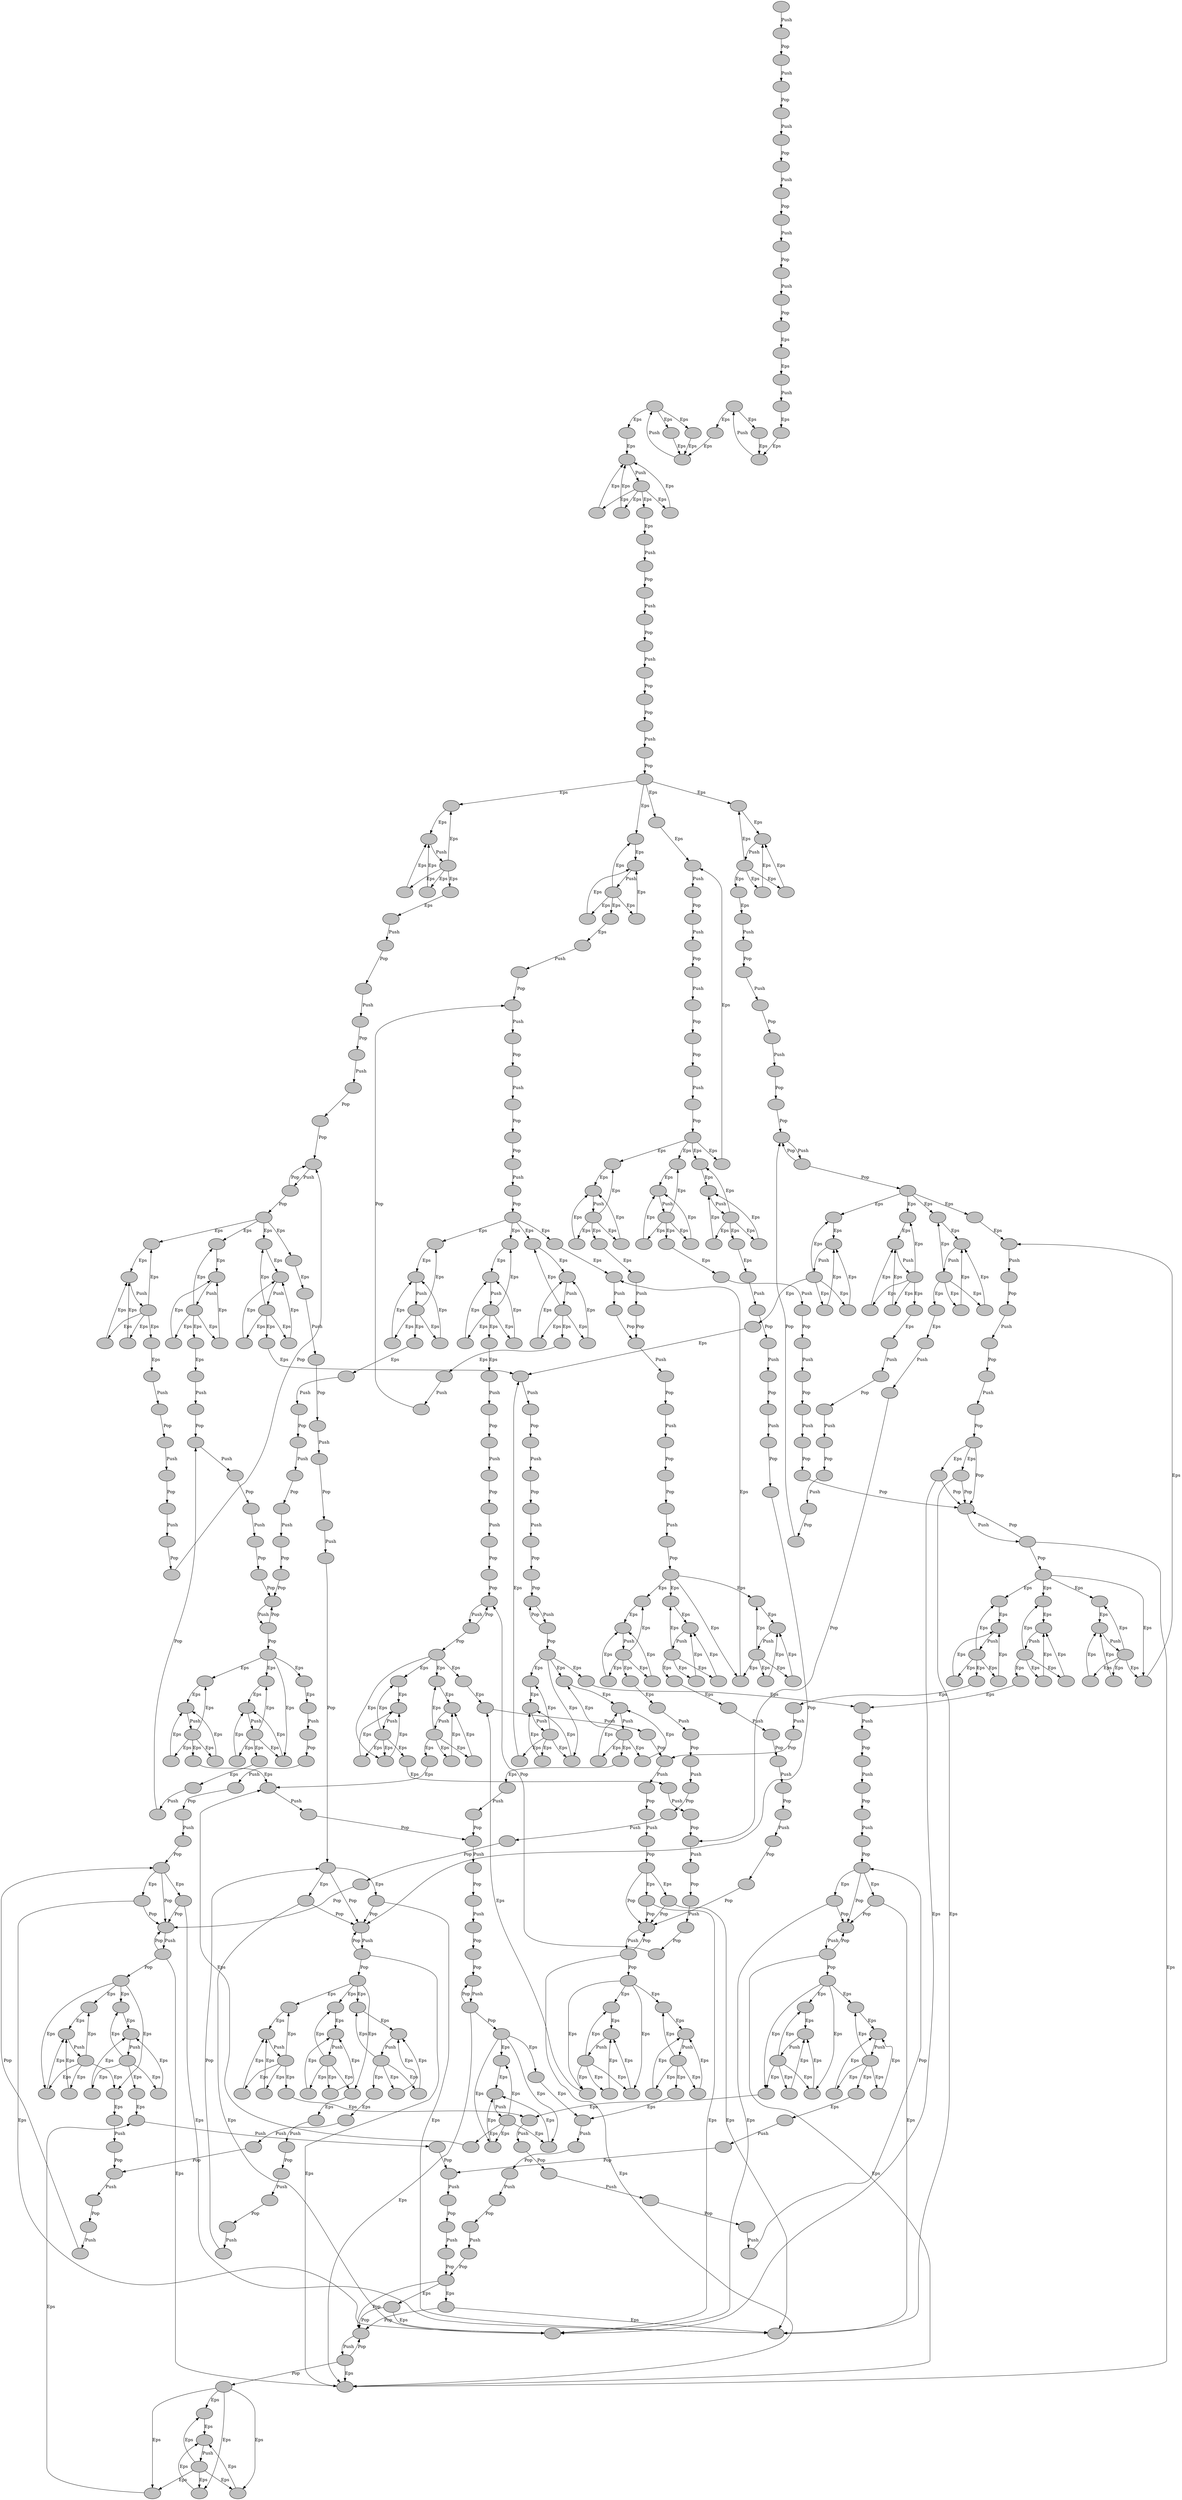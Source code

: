 digraph BST {-1456103340 [label = "", style = filled, fillcolor = gray];
-325049784 [label = "", style = filled, fillcolor = gray];
-1332391702 [label = "", style = filled, fillcolor = gray];
1834014087 [label = "", style = filled, fillcolor = gray];
20326765 [label = "", style = filled, fillcolor = gray];
1372050834 [label = "", style = filled, fillcolor = gray];
-903446593 [label = "", style = filled, fillcolor = gray];
2091626167 [label = "", style = filled, fillcolor = gray];
65121663 [label = "", style = filled, fillcolor = gray];
689339835 [label = "", style = filled, fillcolor = gray];
-1254274833 [label = "", style = filled, fillcolor = gray];
-1824997828 [label = "", style = filled, fillcolor = gray];
-1883991041 [label = "", style = filled, fillcolor = gray];
939744071 [label = "", style = filled, fillcolor = gray];
1585735435 [label = "", style = filled, fillcolor = gray];
-1490787471 [label = "", style = filled, fillcolor = gray];
-268418223 [label = "", style = filled, fillcolor = gray];
-936213527 [label = "", style = filled, fillcolor = gray];
-1609291951 [label = "", style = filled, fillcolor = gray];
-1008805441 [label = "", style = filled, fillcolor = gray];
631782220 [label = "", style = filled, fillcolor = gray];
1540931630 [label = "", style = filled, fillcolor = gray];
-729591679 [label = "", style = filled, fillcolor = gray];
-1324703117 [label = "", style = filled, fillcolor = gray];
1585735435 [label = "", style = filled, fillcolor = gray];
1729192251 [label = "", style = filled, fillcolor = gray];
-903446593 [label = "", style = filled, fillcolor = gray];
-1705646800 [label = "", style = filled, fillcolor = gray];
1960429350 [label = "", style = filled, fillcolor = gray];
121441894 [label = "", style = filled, fillcolor = gray];
1194149587 [label = "", style = filled, fillcolor = gray];
1273528789 [label = "", style = filled, fillcolor = gray];
1060309291 [label = "", style = filled, fillcolor = gray];
-73375890 [label = "", style = filled, fillcolor = gray];
1815932723 [label = "", style = filled, fillcolor = gray];
50218196 [label = "", style = filled, fillcolor = gray];
1782168833 [label = "", style = filled, fillcolor = gray];
1672338900 [label = "", style = filled, fillcolor = gray];
-1967463633 [label = "", style = filled, fillcolor = gray];
1518140656 [label = "", style = filled, fillcolor = gray];
1548757793 [label = "", style = filled, fillcolor = gray];
-1456103340 [label = "", style = filled, fillcolor = gray];
98338923 [label = "", style = filled, fillcolor = gray];
-177014556 [label = "", style = filled, fillcolor = gray];
-1576711052 [label = "", style = filled, fillcolor = gray];
-1774730536 [label = "", style = filled, fillcolor = gray];
-1557421921 [label = "", style = filled, fillcolor = gray];
1425384795 [label = "", style = filled, fillcolor = gray];
469928334 [label = "", style = filled, fillcolor = gray];
-1860736931 [label = "", style = filled, fillcolor = gray];
678190667 [label = "", style = filled, fillcolor = gray];
276927224 [label = "", style = filled, fillcolor = gray];
1425384795 [label = "", style = filled, fillcolor = gray];
-1764743723 [label = "", style = filled, fillcolor = gray];
970631323 [label = "", style = filled, fillcolor = gray];
1533966149 [label = "", style = filled, fillcolor = gray];
1929920602 [label = "", style = filled, fillcolor = gray];
-946535893 [label = "", style = filled, fillcolor = gray];
-1525799470 [label = "", style = filled, fillcolor = gray];
-164751446 [label = "", style = filled, fillcolor = gray];
613534369 [label = "", style = filled, fillcolor = gray];
1612663831 [label = "", style = filled, fillcolor = gray];
1820145681 [label = "", style = filled, fillcolor = gray];
1508215204 [label = "", style = filled, fillcolor = gray];
-1780537353 [label = "", style = filled, fillcolor = gray];
-1427792431 [label = "", style = filled, fillcolor = gray];
-268418223 [label = "", style = filled, fillcolor = gray];
-520713586 [label = "", style = filled, fillcolor = gray];
1746921018 [label = "", style = filled, fillcolor = gray];
100154275 [label = "", style = filled, fillcolor = gray];
-1639091216 [label = "", style = filled, fillcolor = gray];
-1960678208 [label = "", style = filled, fillcolor = gray];
1319210972 [label = "", style = filled, fillcolor = gray];
-1739453192 [label = "", style = filled, fillcolor = gray];
-1450308407 [label = "", style = filled, fillcolor = gray];
1060309291 [label = "", style = filled, fillcolor = gray];
-573497932 [label = "", style = filled, fillcolor = gray];
-315340889 [label = "", style = filled, fillcolor = gray];
-1888367529 [label = "", style = filled, fillcolor = gray];
1394810933 [label = "", style = filled, fillcolor = gray];
1266609485 [label = "", style = filled, fillcolor = gray];
-954273736 [label = "", style = filled, fillcolor = gray];
-1194683332 [label = "", style = filled, fillcolor = gray];
1254769504 [label = "", style = filled, fillcolor = gray];
-1706522121 [label = "", style = filled, fillcolor = gray];
-1101826103 [label = "", style = filled, fillcolor = gray];
928470454 [label = "", style = filled, fillcolor = gray];
-696289242 [label = "", style = filled, fillcolor = gray];
1076227030 [label = "", style = filled, fillcolor = gray];
-1332391702 [label = "", style = filled, fillcolor = gray];
-2074745436 [label = "", style = filled, fillcolor = gray];
1632848718 [label = "", style = filled, fillcolor = gray];
112170143 [label = "", style = filled, fillcolor = gray];
1830190558 [label = "", style = filled, fillcolor = gray];
1369389658 [label = "", style = filled, fillcolor = gray];
1254769504 [label = "", style = filled, fillcolor = gray];
1218585557 [label = "", style = filled, fillcolor = gray];
-915173920 [label = "", style = filled, fillcolor = gray];
-1457084656 [label = "", style = filled, fillcolor = gray];
1768283090 [label = "", style = filled, fillcolor = gray];
1462167854 [label = "", style = filled, fillcolor = gray];
3040009 [label = "", style = filled, fillcolor = gray];
851243157 [label = "", style = filled, fillcolor = gray];
-1144551108 [label = "", style = filled, fillcolor = gray];
20326765 [label = "", style = filled, fillcolor = gray];
-1254404094 [label = "", style = filled, fillcolor = gray];
-1153544245 [label = "", style = filled, fillcolor = gray];
1830190558 [label = "", style = filled, fillcolor = gray];
-629760104 [label = "", style = filled, fillcolor = gray];
550326932 [label = "", style = filled, fillcolor = gray];
1672338900 [label = "", style = filled, fillcolor = gray];
798522632 [label = "", style = filled, fillcolor = gray];
-1012060640 [label = "", style = filled, fillcolor = gray];
-1967463633 [label = "", style = filled, fillcolor = gray];
-18108427 [label = "", style = filled, fillcolor = gray];
1044892965 [label = "", style = filled, fillcolor = gray];
2056480910 [label = "", style = filled, fillcolor = gray];
1766671661 [label = "", style = filled, fillcolor = gray];
953494274 [label = "", style = filled, fillcolor = gray];
-1639091216 [label = "", style = filled, fillcolor = gray];
-1960678208 [label = "", style = filled, fillcolor = gray];
136195525 [label = "", style = filled, fillcolor = gray];
706144280 [label = "", style = filled, fillcolor = gray];
-1606796427 [label = "", style = filled, fillcolor = gray];
2053423020 [label = "", style = filled, fillcolor = gray];
-1307222393 [label = "", style = filled, fillcolor = gray];
1394810933 [label = "", style = filled, fillcolor = gray];
-1553946348 [label = "", style = filled, fillcolor = gray];
-964103441 [label = "", style = filled, fillcolor = gray];
-1933681548 [label = "", style = filled, fillcolor = gray];
-4296590 [label = "", style = filled, fillcolor = gray];
1684688604 [label = "", style = filled, fillcolor = gray];
399507817 [label = "", style = filled, fillcolor = gray];
-2103875054 [label = "", style = filled, fillcolor = gray];
-2091827150 [label = "", style = filled, fillcolor = gray];
-859189969 [label = "", style = filled, fillcolor = gray];
-343481735 [label = "", style = filled, fillcolor = gray];
1746921018 [label = "", style = filled, fillcolor = gray];
306083442 [label = "", style = filled, fillcolor = gray];
683289995 [label = "", style = filled, fillcolor = gray];
1383387765 [label = "", style = filled, fillcolor = gray];
559262555 [label = "", style = filled, fillcolor = gray];
-170192841 [label = "", style = filled, fillcolor = gray];
29632569 [label = "", style = filled, fillcolor = gray];
-358685935 [label = "", style = filled, fillcolor = gray];
-790287566 [label = "", style = filled, fillcolor = gray];
-818278705 [label = "", style = filled, fillcolor = gray];
-276718698 [label = "", style = filled, fillcolor = gray];
1055001668 [label = "", style = filled, fillcolor = gray];
310808827 [label = "", style = filled, fillcolor = gray];
-73375890 [label = "", style = filled, fillcolor = gray];
-916799540 [label = "", style = filled, fillcolor = gray];
1679190415 [label = "", style = filled, fillcolor = gray];
1515539437 [label = "", style = filled, fillcolor = gray];
1768283090 [label = "", style = filled, fillcolor = gray];
-995913999 [label = "", style = filled, fillcolor = gray];
1032736451 [label = "", style = filled, fillcolor = gray];
-818278705 [label = "", style = filled, fillcolor = gray];
1518140656 [label = "", style = filled, fillcolor = gray];
-170192841 [label = "", style = filled, fillcolor = gray];
-1194683332 [label = "", style = filled, fillcolor = gray];
-1057116527 [label = "", style = filled, fillcolor = gray];
-594169759 [label = "", style = filled, fillcolor = gray];
-1535417832 [label = "", style = filled, fillcolor = gray];
-1553014709 [label = "", style = filled, fillcolor = gray];
105122869 [label = "", style = filled, fillcolor = gray];
1958597672 [label = "", style = filled, fillcolor = gray];
-637125985 [label = "", style = filled, fillcolor = gray];
756676161 [label = "", style = filled, fillcolor = gray];
631782220 [label = "", style = filled, fillcolor = gray];
1452762358 [label = "", style = filled, fillcolor = gray];
202456212 [label = "", style = filled, fillcolor = gray];
-268418223 [label = "", style = filled, fillcolor = gray];
-784828974 [label = "", style = filled, fillcolor = gray];
972999790 [label = "", style = filled, fillcolor = gray];
326522088 [label = "", style = filled, fillcolor = gray];
-650322839 [label = "", style = filled, fillcolor = gray];
1447620633 [label = "", style = filled, fillcolor = gray];
363779468 [label = "", style = filled, fillcolor = gray];
-148973291 [label = "", style = filled, fillcolor = gray];
-476850782 [label = "", style = filled, fillcolor = gray];
-1656658748 [label = "", style = filled, fillcolor = gray];
-1343011467 [label = "", style = filled, fillcolor = gray];
1899168582 [label = "", style = filled, fillcolor = gray];
1383387765 [label = "", style = filled, fillcolor = gray];
-1616103305 [label = "", style = filled, fillcolor = gray];
617429567 [label = "", style = filled, fillcolor = gray];
1985415761 [label = "", style = filled, fillcolor = gray];
1421408985 [label = "", style = filled, fillcolor = gray];
255737413 [label = "", style = filled, fillcolor = gray];
-792550438 [label = "", style = filled, fillcolor = gray];
2043710187 [label = "", style = filled, fillcolor = gray];
1070863172 [label = "", style = filled, fillcolor = gray];
-366082572 [label = "", style = filled, fillcolor = gray];
-1490787471 [label = "", style = filled, fillcolor = gray];
-1245988768 [label = "", style = filled, fillcolor = gray];
50536974 [label = "", style = filled, fillcolor = gray];
-233422108 [label = "", style = filled, fillcolor = gray];
-813061145 [label = "", style = filled, fillcolor = gray];
-1978734045 [label = "", style = filled, fillcolor = gray];
719699127 [label = "", style = filled, fillcolor = gray];
1702183879 [label = "", style = filled, fillcolor = gray];
1699556811 [label = "", style = filled, fillcolor = gray];
-1124292204 [label = "", style = filled, fillcolor = gray];
1519291637 [label = "", style = filled, fillcolor = gray];
1306538659 [label = "", style = filled, fillcolor = gray];
406587779 [label = "", style = filled, fillcolor = gray];
-1656658748 [label = "", style = filled, fillcolor = gray];
393086164 [label = "", style = filled, fillcolor = gray];
1383387765 [label = "", style = filled, fillcolor = gray];
1540931630 [label = "", style = filled, fillcolor = gray];
-1376431075 [label = "", style = filled, fillcolor = gray];
202456212 [label = "", style = filled, fillcolor = gray];
701752562 [label = "", style = filled, fillcolor = gray];
-648947190 [label = "", style = filled, fillcolor = gray];
456986911 [label = "", style = filled, fillcolor = gray];
1361824945 [label = "", style = filled, fillcolor = gray];
1749183994 [label = "", style = filled, fillcolor = gray];
66282731 [label = "", style = filled, fillcolor = gray];
29632569 [label = "", style = filled, fillcolor = gray];
-2001057864 [label = "", style = filled, fillcolor = gray];
-1722223072 [label = "", style = filled, fillcolor = gray];
1518140656 [label = "", style = filled, fillcolor = gray];
29632569 [label = "", style = filled, fillcolor = gray];
-1332391702 [label = "", style = filled, fillcolor = gray];
-2068199811 [label = "", style = filled, fillcolor = gray];
631782220 [label = "", style = filled, fillcolor = gray];
32690038 [label = "", style = filled, fillcolor = gray];
-1553946348 [label = "", style = filled, fillcolor = gray];
-156775262 [label = "", style = filled, fillcolor = gray];
1936721013 [label = "", style = filled, fillcolor = gray];
1031176701 [label = "", style = filled, fillcolor = gray];
-1275258276 [label = "", style = filled, fillcolor = gray];
-903446593 [label = "", style = filled, fillcolor = gray];
939810080 [label = "", style = filled, fillcolor = gray];
-2001057864 [label = "", style = filled, fillcolor = gray];
-848910194 [label = "", style = filled, fillcolor = gray];
-264599229 [label = "", style = filled, fillcolor = gray];
783995839 [label = "", style = filled, fillcolor = gray];
456986911 [label = "", style = filled, fillcolor = gray];
773362744 [label = "", style = filled, fillcolor = gray];
1917866656 [label = "", style = filled, fillcolor = gray];
-259301668 [label = "", style = filled, fillcolor = gray];
47326159 [label = "", style = filled, fillcolor = gray];
798522632 [label = "", style = filled, fillcolor = gray];
1013955632 [label = "", style = filled, fillcolor = gray];
1768283090 [label = "", style = filled, fillcolor = gray];
401309298 [label = "", style = filled, fillcolor = gray];
-586309493 [label = "", style = filled, fillcolor = gray];
-1057116527 [label = "", style = filled, fillcolor = gray];
719699127 [label = "", style = filled, fillcolor = gray];
691216517 [label = "", style = filled, fillcolor = gray];
-1774730536 [label = "", style = filled, fillcolor = gray];
2011791222 [label = "", style = filled, fillcolor = gray];
-1572317367 [label = "", style = filled, fillcolor = gray];
1516947838 [label = "", style = filled, fillcolor = gray];
-560117960 [label = "", style = filled, fillcolor = gray];
47326159 [label = "", style = filled, fillcolor = gray];
1632848718 [label = "", style = filled, fillcolor = gray];
15245197 [label = "", style = filled, fillcolor = gray];
276927224 [label = "", style = filled, fillcolor = gray];
1591025208 [label = "", style = filled, fillcolor = gray];
-693424269 [label = "", style = filled, fillcolor = gray];
-1457084656 [label = "", style = filled, fillcolor = gray];
1563186521 [label = "", style = filled, fillcolor = gray];
-264599229 [label = "", style = filled, fillcolor = gray];
1078484219 [label = "", style = filled, fillcolor = gray];
66282731 [label = "", style = filled, fillcolor = gray];
15245197 [label = "", style = filled, fillcolor = gray];
-2074745436 [label = "", style = filled, fillcolor = gray];
-7668296 [label = "", style = filled, fillcolor = gray];
-1661391388 [label = "", style = filled, fillcolor = gray];
453421994 [label = "", style = filled, fillcolor = gray];
1070863172 [label = "", style = filled, fillcolor = gray];
1679190415 [label = "", style = filled, fillcolor = gray];
113442943 [label = "", style = filled, fillcolor = gray];
-259301668 [label = "", style = filled, fillcolor = gray];
-733101544 [label = "", style = filled, fillcolor = gray];
-1935237242 [label = "", style = filled, fillcolor = gray];
-833298714 [label = "", style = filled, fillcolor = gray];
188609991 [label = "", style = filled, fillcolor = gray];
1482224462 [label = "", style = filled, fillcolor = gray];
-586309493 [label = "", style = filled, fillcolor = gray];
-820887181 [label = "", style = filled, fillcolor = gray];
182907711 [label = "", style = filled, fillcolor = gray];
1799842196 [label = "", style = filled, fillcolor = gray];
-560117960 [label = "", style = filled, fillcolor = gray];
-696289242 [label = "", style = filled, fillcolor = gray];
1201413718 [label = "", style = filled, fillcolor = gray];
-590957492 [label = "", style = filled, fillcolor = gray];
98338923 [label = "", style = filled, fillcolor = gray];
992548364 [label = "", style = filled, fillcolor = gray];
1994516601 [label = "", style = filled, fillcolor = gray];
-1057116527 [label = "", style = filled, fillcolor = gray];
1482224462 [label = "", style = filled, fillcolor = gray];
551782398 [label = "", style = filled, fillcolor = gray];
-1042877347 [label = "", style = filled, fillcolor = gray];
1705328539 [label = "", style = filled, fillcolor = gray];
-1257311528 [label = "", style = filled, fillcolor = gray];
238048034 [label = "", style = filled, fillcolor = gray];
-330589733 [label = "", style = filled, fillcolor = gray];
-1251996261 [label = "", style = filled, fillcolor = gray];
-1396642574 [label = "", style = filled, fillcolor = gray];
1283090901 [label = "", style = filled, fillcolor = gray];
1771556122 [label = "", style = filled, fillcolor = gray];
748384113 [label = "", style = filled, fillcolor = gray];
1369389658 [label = "", style = filled, fillcolor = gray];
47326159 [label = "", style = filled, fillcolor = gray];
-1014817412 [label = "", style = filled, fillcolor = gray];
121441894 [label = "", style = filled, fillcolor = gray];
397611608 [label = "", style = filled, fillcolor = gray];
797867576 [label = "", style = filled, fillcolor = gray];
-656739396 [label = "", style = filled, fillcolor = gray];
-1441510342 [label = "", style = filled, fillcolor = gray];
-650512892 [label = "", style = filled, fillcolor = gray];
1761238654 [label = "", style = filled, fillcolor = gray];
927012781 [label = "", style = filled, fillcolor = gray];
-790287566 [label = "", style = filled, fillcolor = gray];
1032736451 [label = "", style = filled, fillcolor = gray];
-796526703 [label = "", style = filled, fillcolor = gray];
-2079141610 [label = "", style = filled, fillcolor = gray];
1815932723 [label = "", style = filled, fillcolor = gray];
-1441510342 [label = "", style = filled, fillcolor = gray];
1526973157 [label = "", style = filled, fillcolor = gray];
472490772 [label = "", style = filled, fillcolor = gray];
1452762358 [label = "", style = filled, fillcolor = gray];
-476850782 [label = "", style = filled, fillcolor = gray];
575658793 [label = "", style = filled, fillcolor = gray];
551782398 [label = "", style = filled, fillcolor = gray];
188609991 [label = "", style = filled, fillcolor = gray];
113442943 [label = "", style = filled, fillcolor = gray];
-848910194 [label = "", style = filled, fillcolor = gray];
923120917 [label = "", style = filled, fillcolor = gray];
-1976482117 [label = "", style = filled, fillcolor = gray];
-1656658748 [label = "", style = filled, fillcolor = gray];
-1602570726 [label = "", style = filled, fillcolor = gray];
253050950 [label = "", style = filled, fillcolor = gray];
1254769504 [label = "", style = filled, fillcolor = gray];
-454319303 [label = "", style = filled, fillcolor = gray];
1533966149 [label = "", style = filled, fillcolor = gray];
-271752879 [label = "", style = filled, fillcolor = gray];
149666117 [label = "", style = filled, fillcolor = gray];
250391855 [label = "", style = filled, fillcolor = gray];
1290371003 [label = "", style = filled, fillcolor = gray];
1254769504 [label = "", style = filled, fillcolor = gray];
-1194683332 [label = "", style = filled, fillcolor = gray];
-946535893 [label = "", style = filled, fillcolor = gray];
-392562708 [label = "", style = filled, fillcolor = gray];
-1783240146 [label = "", style = filled, fillcolor = gray];
1745663207 [label = "", style = filled, fillcolor = gray];
-1124292204 [label = "", style = filled, fillcolor = gray];
528514131 [label = "", style = filled, fillcolor = gray];
-576817771 [label = "", style = filled, fillcolor = gray];
202456212 [label = "", style = filled, fillcolor = gray];
-268418223 [label = "", style = filled, fillcolor = gray];
-776860656 [label = "", style = filled, fillcolor = gray];
-1602338105 [label = "", style = filled, fillcolor = gray];
-1370106941 [label = "", style = filled, fillcolor = gray];
1634882472 [label = "", style = filled, fillcolor = gray];
164985389 [label = "", style = filled, fillcolor = gray];
-2072428159 [label = "", style = filled, fillcolor = gray];
-249327206 [label = "", style = filled, fillcolor = gray];
613534369 [label = "", style = filled, fillcolor = gray];
175687085 [label = "", style = filled, fillcolor = gray];
-1146826100 [label = "", style = filled, fillcolor = gray];
1173349878 [label = "", style = filled, fillcolor = gray];
1121914978 [label = "", style = filled, fillcolor = gray];
-7668296 [label = "", style = filled, fillcolor = gray];
-690427997 [label = "", style = filled, fillcolor = gray];
1421408985 [label = "", style = filled, fillcolor = gray];
-575264830 [label = "", style = filled, fillcolor = gray];
188609991 [label = "", style = filled, fillcolor = gray];
1077975694 [label = "", style = filled, fillcolor = gray];
1254769504 [label = "", style = filled, fillcolor = gray];
1290371003 [label = "", style = filled, fillcolor = gray];
536688755 [label = "", style = filled, fillcolor = gray];
240268376 [label = "", style = filled, fillcolor = gray];
-995913999 [label = "", style = filled, fillcolor = gray];
1177771423 [label = "", style = filled, fillcolor = gray];
47326159 [label = "", style = filled, fillcolor = gray];
496427829 [label = "", style = filled, fillcolor = gray];
1607493594 [label = "", style = filled, fillcolor = gray];
-1272433537 [label = "", style = filled, fillcolor = gray];
-315340889 [label = "", style = filled, fillcolor = gray];
1864794879 [label = "", style = filled, fillcolor = gray];
318878807 [label = "", style = filled, fillcolor = gray];
1038082556 [label = "", style = filled, fillcolor = gray];
1386633132 [label = "", style = filled, fillcolor = gray];
1768283090 [label = "", style = filled, fillcolor = gray];
-202459879 [label = "", style = filled, fillcolor = gray];
-48598541 [label = "", style = filled, fillcolor = gray];
-2091827150 [label = "", style = filled, fillcolor = gray];
-1014525098 [label = "", style = filled, fillcolor = gray];
-733101544 [label = "", style = filled, fillcolor = gray];
613534369 [label = "", style = filled, fillcolor = gray];
-454319303 [label = "", style = filled, fillcolor = gray];
-1824997828 [label = "", style = filled, fillcolor = gray];
1432590692 [label = "", style = filled, fillcolor = gray];
-629760104 [label = "", style = filled, fillcolor = gray];
-1230986386 [label = "", style = filled, fillcolor = gray];
-541817877 [label = "", style = filled, fillcolor = gray];
-343481735 [label = "", style = filled, fillcolor = gray];
-862877174 [label = "", style = filled, fillcolor = gray];
1032736451 [label = "", style = filled, fillcolor = gray];
1041883181 [label = "", style = filled, fillcolor = gray];
-629760104 [label = "", style = filled, fillcolor = gray];
-431334882 [label = "", style = filled, fillcolor = gray];
1516947838 [label = "", style = filled, fillcolor = gray];
1037544386 [label = "", style = filled, fillcolor = gray];
1458132080 [label = "", style = filled, fillcolor = gray];
-24913287 [label = "", style = filled, fillcolor = gray];
-256557182 [label = "", style = filled, fillcolor = gray];
-626457062 [label = "", style = filled, fillcolor = gray];
-813061145 [label = "", style = filled, fillcolor = gray];
-1239633231 [label = "", style = filled, fillcolor = gray];
1037544386 [label = "", style = filled, fillcolor = gray];
1772952207 [label = "", style = filled, fillcolor = gray];
-729591679 [label = "", style = filled, fillcolor = gray];
737404400 [label = "", style = filled, fillcolor = gray];
-1602570726 [label = "", style = filled, fillcolor = gray];
2011791222 [label = "", style = filled, fillcolor = gray];
-476850782 [label = "", style = filled, fillcolor = gray];
1196413661 [label = "", style = filled, fillcolor = gray];
375588060 [label = "", style = filled, fillcolor = gray];
-1722223072 [label = "", style = filled, fillcolor = gray];
1820145681 [label = "", style = filled, fillcolor = gray];
-1557421921 [label = "", style = filled, fillcolor = gray];
1055001668 [label = "", style = filled, fillcolor = gray];
-256557182 [label = "", style = filled, fillcolor = gray];
157744984 [label = "", style = filled, fillcolor = gray];
1842912160 [label = "", style = filled, fillcolor = gray];
-952696364 [label = "", style = filled, fillcolor = gray];
536688755 [label = "", style = filled, fillcolor = gray];
250391855 [label = "", style = filled, fillcolor = gray];
1414437285 [label = "", style = filled, fillcolor = gray];
683289995 [label = "", style = filled, fillcolor = gray];
119240473 [label = "", style = filled, fillcolor = gray];
-626457062 [label = "", style = filled, fillcolor = gray];
113442943 [label = "", style = filled, fillcolor = gray];
2091626167 [label = "", style = filled, fillcolor = gray];
121441894 [label = "", style = filled, fillcolor = gray];
-838036908 [label = "", style = filled, fillcolor = gray];
-1324703117 [label = "", style = filled, fillcolor = gray];
1772952207 [label = "", style = filled, fillcolor = gray];
-1960678208 [label = "", style = filled, fillcolor = gray];
953494274 [label = "", style = filled, fillcolor = gray];
113442943 [label = "", style = filled, fillcolor = gray];
2053423020 [label = "", style = filled, fillcolor = gray];
1526973157 [label = "", style = filled, fillcolor = gray];
1864794879 [label = "", style = filled, fillcolor = gray];
-2030794987 [label = "", style = filled, fillcolor = gray];
47326159 [label = "", style = filled, fillcolor = gray];
-476951401 [label = "", style = filled, fillcolor = gray];
15245197 [label = "", style = filled, fillcolor = gray];
-1997919719 [label = "", style = filled, fillcolor = gray];
-315340889 [label = "", style = filled, fillcolor = gray];
-859189969 [label = "", style = filled, fillcolor = gray];
-907787741 [label = "", style = filled, fillcolor = gray];
105122869 [label = "", style = filled, fillcolor = gray];
-1012060640 [label = "", style = filled, fillcolor = gray];
1220736608 [label = "", style = filled, fillcolor = gray];
-650322839 [label = "", style = filled, fillcolor = gray];
-833298714 [label = "", style = filled, fillcolor = gray];
927012781 [label = "", style = filled, fillcolor = gray];
240268376 [label = "", style = filled, fillcolor = gray];
401309298 [label = "", style = filled, fillcolor = gray];
1319425100 [label = "", style = filled, fillcolor = gray];
-1275258276 [label = "", style = filled, fillcolor = gray];
2031704038 [label = "", style = filled, fillcolor = gray];
-1197148343 [label = "", style = filled, fillcolor = gray];
1745663207 [label = "", style = filled, fillcolor = gray];
-1042877347 [label = "", style = filled, fillcolor = gray];
-2088041889 [label = "", style = filled, fillcolor = gray];
188609991 [label = "", style = filled, fillcolor = gray];
-1678796305 [label = "", style = filled, fillcolor = gray];
262508134 [label = "", style = filled, fillcolor = gray];
1818808645 [label = "", style = filled, fillcolor = gray];
-594169759 [label = "", style = filled, fillcolor = gray];
1077975694 [label = "", style = filled, fillcolor = gray];
1369389658 [label = "", style = filled, fillcolor = gray];
1771556122 [label = "", style = filled, fillcolor = gray];
938426693 [label = "", style = filled, fillcolor = gray];
-1722223072 [label = "", style = filled, fillcolor = gray];
1196413661 [label = "", style = filled, fillcolor = gray];
-1455696213 [label = "", style = filled, fillcolor = gray];
-1602570726 [label = "", style = filled, fillcolor = gray];
1836332548 [label = "", style = filled, fillcolor = gray];
-1783240146 [label = "", style = filled, fillcolor = gray];
-1153544245 [label = "", style = filled, fillcolor = gray];
1117283017 [label = "", style = filled, fillcolor = gray];
-995913999 [label = "", style = filled, fillcolor = gray];
-1046898046 [label = "", style = filled, fillcolor = gray];
-486510404 [label = "", style = filled, fillcolor = gray];
-774036134 [label = "", style = filled, fillcolor = gray];
-233422108 [label = "", style = filled, fillcolor = gray];
-1500229216 [label = "", style = filled, fillcolor = gray];
-1500229216 [label = "", style = filled, fillcolor = gray];
50536974 [label = "", style = filled, fillcolor = gray];
511908992 [label = "", style = filled, fillcolor = gray];
1515539437 [label = "", style = filled, fillcolor = gray];
1936204111 [label = "", style = filled, fillcolor = gray];
276927224 [label = "", style = filled, fillcolor = gray];
1958597672 [label = "", style = filled, fillcolor = gray];
-729591679 [label = "", style = filled, fillcolor = gray];
1771556122 [label = "", style = filled, fillcolor = gray];
1519291637 [label = "", style = filled, fillcolor = gray];
1705328539 [label = "", style = filled, fillcolor = gray];
-1606796427 [label = "", style = filled, fillcolor = gray];
50218196 [label = "", style = filled, fillcolor = gray];
-1339230430 [label = "", style = filled, fillcolor = gray];
449910859 [label = "", style = filled, fillcolor = gray];
-1197148343 [label = "", style = filled, fillcolor = gray];
-590789087 [label = "", style = filled, fillcolor = gray];
773362744 [label = "", style = filled, fillcolor = gray];
-315340889 [label = "", style = filled, fillcolor = gray];
1104086329 [label = "", style = filled, fillcolor = gray];
-202459879 [label = "", style = filled, fillcolor = gray];
-1046898046 [label = "", style = filled, fillcolor = gray];
1104086329 [label = "", style = filled, fillcolor = gray];
-608470196 [label = "", style = filled, fillcolor = gray];
1699556811 [label = "", style = filled, fillcolor = gray];
1150084784 [label = "", style = filled, fillcolor = gray];
-1661391388 [label = "", style = filled, fillcolor = gray];
604071795 [label = "", style = filled, fillcolor = gray];
-838036908 [label = "", style = filled, fillcolor = gray];
1960429350 [label = "", style = filled, fillcolor = gray];
231681993 [label = "", style = filled, fillcolor = gray];
2022025148 [label = "", style = filled, fillcolor = gray];
-1868109186 [label = "", style = filled, fillcolor = gray];
-268418223 [label = "", style = filled, fillcolor = gray];
-1194683332 [label = "", style = filled, fillcolor = gray];
1958597672 [label = "", style = filled, fillcolor = gray];
-1722223072 [label = "", style = filled, fillcolor = gray];
994576649 [label = "", style = filled, fillcolor = gray];
-964103441 [label = "", style = filled, fillcolor = gray];
449910859 [label = "", style = filled, fillcolor = gray];
1532782229 [label = "", style = filled, fillcolor = gray];
-590021289 [label = "", style = filled, fillcolor = gray];
-1275089290 [label = "", style = filled, fillcolor = gray];
894019316 [label = "", style = filled, fillcolor = gray];
-348083496 [label = "", style = filled, fillcolor = gray];
-1343011467 [label = "", style = filled, fillcolor = gray];
-1824997828 [label = "", style = filled, fillcolor = gray];
607947581 [label = "", style = filled, fillcolor = gray];
-262438266 [label = "", style = filled, fillcolor = gray];
202603331 [label = "", style = filled, fillcolor = gray];
-784828974 [label = "", style = filled, fillcolor = gray];
-1868109186 [label = "", style = filled, fillcolor = gray];
-1684619143 [label = "", style = filled, fillcolor = gray];
517167400 [label = "", style = filled, fillcolor = gray];
1772952207 [label = "", style = filled, fillcolor = gray];
-637125985 [label = "", style = filled, fillcolor = gray];
1104086329 [label = "", style = filled, fillcolor = gray];
-573497932 [label = "", style = filled, fillcolor = gray];
1641203597 [label = "", style = filled, fillcolor = gray];
1484752960 [label = "", style = filled, fillcolor = gray];
-1771542237 [label = "", style = filled, fillcolor = gray];
-1456103340 [label = "", style = filled, fillcolor = gray];
18708566 [label = "", style = filled, fillcolor = gray];
-230353927 [label = "", style = filled, fillcolor = gray];
-820887181 [label = "", style = filled, fillcolor = gray];
808231216 [label = "", style = filled, fillcolor = gray];
-1144551108 [label = "", style = filled, fillcolor = gray];
-313932173 [label = "", style = filled, fillcolor = gray];
-233422108 [label = "", style = filled, fillcolor = gray];
623087419 [label = "", style = filled, fillcolor = gray];
-2141999028 [label = "", style = filled, fillcolor = gray];
1041952769 [label = "", style = filled, fillcolor = gray];
2000775299 [label = "", style = filled, fillcolor = gray];
-655776322 [label = "", style = filled, fillcolor = gray];
-264599229 [label = "", style = filled, fillcolor = gray];
1532782229 [label = "", style = filled, fillcolor = gray];
1772952207 [label = "", style = filled, fillcolor = gray];
-499794387 [label = "", style = filled, fillcolor = gray];
927012781 [label = "", style = filled, fillcolor = gray];
1386633132 [label = "", style = filled, fillcolor = gray];
1150084784 [label = "", style = filled, fillcolor = gray];
528514131 [label = "", style = filled, fillcolor = gray];
-1602570726 [label = "", style = filled, fillcolor = gray];
406587779 [label = "", style = filled, fillcolor = gray];
-2030794987 [label = "", style = filled, fillcolor = gray];
29632569 [label = "", style = filled, fillcolor = gray];
-1364177992 [label = "", style = filled, fillcolor = gray];
254357090 [label = "", style = filled, fillcolor = gray];
2128668099 [label = "", style = filled, fillcolor = gray];
1509608407 [label = "", style = filled, fillcolor = gray];
-2074745436 [label = "", style = filled, fillcolor = gray];
-14410630 [label = "", style = filled, fillcolor = gray];
456986911 [label = "", style = filled, fillcolor = gray];
-881651302 [label = "", style = filled, fillcolor = gray];
-1914433374 [label = "", style = filled, fillcolor = gray];
1546445635 [label = "", style = filled, fillcolor = gray];
-820887181 [label = "", style = filled, fillcolor = gray];
119240473 [label = "", style = filled, fillcolor = gray];
1482224462 [label = "", style = filled, fillcolor = gray];
-575264830 [label = "", style = filled, fillcolor = gray];
2109314233 [label = "", style = filled, fillcolor = gray];
1434867023 [label = "", style = filled, fillcolor = gray];
-1721475473 [label = "", style = filled, fillcolor = gray];
32690038 [label = "", style = filled, fillcolor = gray];
993105214 [label = "", style = filled, fillcolor = gray];
1879222285 [label = "", style = filled, fillcolor = gray];
-1557421921 [label = "", style = filled, fillcolor = gray];
808231216 [label = "", style = filled, fillcolor = gray];
1917866656 [label = "", style = filled, fillcolor = gray];
1999010975 [label = "", style = filled, fillcolor = gray];
1782168833 [label = "", style = filled, fillcolor = gray];
16133717 [label = "", style = filled, fillcolor = gray];
-392562708 [label = "", style = filled, fillcolor = gray];
-350590479 [label = "", style = filled, fillcolor = gray];
-1307222393 [label = "", style = filled, fillcolor = gray];
-1381300636 [label = "", style = filled, fillcolor = gray];
471789137 [label = "", style = filled, fillcolor = gray];
-881651302 [label = "", style = filled, fillcolor = gray];
1218576956 [label = "", style = filled, fillcolor = gray];
-1245988768 [label = "", style = filled, fillcolor = gray];
1509608407 [label = "", style = filled, fillcolor = gray];
-1248683430 [label = "", style = filled, fillcolor = gray];
-964103441 [label = "", style = filled, fillcolor = gray];
2031704038 [label = "", style = filled, fillcolor = gray];
-909489899 [label = "", style = filled, fillcolor = gray];
851243157 [label = "", style = filled, fillcolor = gray];
1173349878 [label = "", style = filled, fillcolor = gray];
521186402 [label = "", style = filled, fillcolor = gray];
-1862270657 [label = "", style = filled, fillcolor = gray];
651234128 [label = "", style = filled, fillcolor = gray];
-2103875054 [label = "", style = filled, fillcolor = gray];
-1306753213 [label = "", style = filled, fillcolor = gray];
903040158 [label = "", style = filled, fillcolor = gray];
-1456103340 [label = "", style = filled, fillcolor = gray];
-1123567342 [label = "", style = filled, fillcolor = gray];
923120917 [label = "", style = filled, fillcolor = gray];
1152510483 [label = "", style = filled, fillcolor = gray];
253050950 [label = "", style = filled, fillcolor = gray];
1879222285 [label = "", style = filled, fillcolor = gray];
-1601895096 [label = "", style = filled, fillcolor = gray];
919202891 [label = "", style = filled, fillcolor = gray];
-1324703117 [label = "", style = filled, fillcolor = gray];
-1557421921 [label = "", style = filled, fillcolor = gray];
-908369287 [label = "", style = filled, fillcolor = gray];
112170143 [label = "", style = filled, fillcolor = gray];
-1747269732 [label = "", style = filled, fillcolor = gray];
-1457084656 [label = "", style = filled, fillcolor = gray];
-693424269 [label = "", style = filled, fillcolor = gray];
240268376 [label = "", style = filled, fillcolor = gray];
-202459879 [label = "", style = filled, fillcolor = gray];
536688755 [label = "", style = filled, fillcolor = gray];
-1311495740 [label = "", style = filled, fillcolor = gray];
1447620633 [label = "", style = filled, fillcolor = gray];
1551276954 [label = "", style = filled, fillcolor = gray];
-507427343 [label = "", style = filled, fillcolor = gray];
2109314233 [label = "", style = filled, fillcolor = gray];
613534369 [label = "", style = filled, fillcolor = gray];
970631323 [label = "", style = filled, fillcolor = gray];
1091220576 [label = "", style = filled, fillcolor = gray];
472490772 [label = "", style = filled, fillcolor = gray];
-16429249 [label = "", style = filled, fillcolor = gray];
-1935237242 [label = "", style = filled, fillcolor = gray];
471789137 [label = "", style = filled, fillcolor = gray];
-790287566 [label = "", style = filled, fillcolor = gray];
-1654069983 [label = "", style = filled, fillcolor = gray];
1290371003 [label = "", style = filled, fillcolor = gray];
-1619126922 [label = "", style = filled, fillcolor = gray];
-1450308407 [label = "", style = filled, fillcolor = gray];
-1706522121 [label = "", style = filled, fillcolor = gray];
-1785468619 [label = "", style = filled, fillcolor = gray];
-2070007064 [label = "", style = filled, fillcolor = gray];
-1450308407 [label = "", style = filled, fillcolor = gray];
29632569 [label = "", style = filled, fillcolor = gray];
1994516601 [label = "", style = filled, fillcolor = gray];
1518140656 [label = "", style = filled, fillcolor = gray];
-2030794987 [label = "", style = filled, fillcolor = gray];
-631350800 [label = "", style = filled, fillcolor = gray];
1462167854 [label = "", style = filled, fillcolor = gray];
1546445635 [label = "", style = filled, fillcolor = gray];
-560117960 [label = "", style = filled, fillcolor = gray];
-1387672917 [label = "", style = filled, fillcolor = gray];
1508215204 [label = "", style = filled, fillcolor = gray];
-1473930354 [label = "", style = filled, fillcolor = gray];
-1495075465 [label = "", style = filled, fillcolor = gray];
928470454 [label = "", style = filled, fillcolor = gray];
-790287566 [label = "", style = filled, fillcolor = gray];
1585735435 [label = "", style = filled, fillcolor = gray];
1218576956 [label = "", style = filled, fillcolor = gray];
1532782229 [label = "", style = filled, fillcolor = gray];
1563186521 [label = "", style = filled, fillcolor = gray];
262508134 [label = "", style = filled, fillcolor = gray];
-909489899 [label = "", style = filled, fillcolor = gray];
-733101544 [label = "", style = filled, fillcolor = gray];
728833850 [label = "", style = filled, fillcolor = gray];
-1451780975 [label = "", style = filled, fillcolor = gray];
-1619126922 [label = "", style = filled, fillcolor = gray];
-1977092148 [label = "", style = filled, fillcolor = gray];
-1525799470 [label = "", style = filled, fillcolor = gray];
-1439607968 [label = "", style = filled, fillcolor = gray];
-1008805441 [label = "", style = filled, fillcolor = gray];
-1416279001 [label = "", style = filled, fillcolor = gray];
-790287566 [label = "", style = filled, fillcolor = gray];
1532782229 [label = "", style = filled, fillcolor = gray];
-1944672705 [label = "", style = filled, fillcolor = gray];
-1721475473 [label = "", style = filled, fillcolor = gray];
-476951401 [label = "", style = filled, fillcolor = gray];
567951315 [label = "", style = filled, fillcolor = gray];
1398974488 [label = "", style = filled, fillcolor = gray];
-249327206 [label = "", style = filled, fillcolor = gray];
773362744 [label = "", style = filled, fillcolor = gray];
924508018 [label = "", style = filled, fillcolor = gray];
438367711 [label = "", style = filled, fillcolor = gray];
1899168582 [label = "", style = filled, fillcolor = gray];
1077975694 [label = "", style = filled, fillcolor = gray];
-903446593 [label = "", style = filled, fillcolor = gray];
-101096476 [label = "", style = filled, fillcolor = gray];
1958597672 [label = "", style = filled, fillcolor = gray];
-1783871659 [label = "", style = filled, fillcolor = gray];
1532782229 [label = "", style = filled, fillcolor = gray];
-848910194 [label = "", style = filled, fillcolor = gray];
748384113 [label = "", style = filled, fillcolor = gray];
397611608 [label = "", style = filled, fillcolor = gray];
234572365 [label = "", style = filled, fillcolor = gray];
706144280 [label = "", style = filled, fillcolor = gray];
14119794 [label = "", style = filled, fillcolor = gray];
-1576711052 [label = "", style = filled, fillcolor = gray];
-774036134 [label = "", style = filled, fillcolor = gray];
202603331 [label = "", style = filled, fillcolor = gray];
112170143 [label = "", style = filled, fillcolor = gray];
1150084784 [label = "", style = filled, fillcolor = gray];
-1381300636 [label = "", style = filled, fillcolor = gray];
-1396642574 [label = "", style = filled, fillcolor = gray];
2069768149 [label = "", style = filled, fillcolor = gray];
84002326 [label = "", style = filled, fillcolor = gray];
-96717186 [label = "", style = filled, fillcolor = gray];
-626457062 [label = "", style = filled, fillcolor = gray];
1994516601 [label = "", style = filled, fillcolor = gray];
-1123567342 [label = "", style = filled, fillcolor = gray];
651234128 [label = "", style = filled, fillcolor = gray];
-1862270657 [label = "", style = filled, fillcolor = gray];
375588060 [label = "", style = filled, fillcolor = gray];
719699127 [label = "", style = filled, fillcolor = gray];
-1478070004 [label = "", style = filled, fillcolor = gray];
-862877174 [label = "", style = filled, fillcolor = gray];
-594169759 [label = "", style = filled, fillcolor = gray];
-1141304715 [label = "", style = filled, fillcolor = gray];
-476850782 [label = "", style = filled, fillcolor = gray];
-1581375555 [label = "", style = filled, fillcolor = gray];
-881651302 [label = "", style = filled, fillcolor = gray];
-586309493 [label = "", style = filled, fillcolor = gray];
402990792 [label = "", style = filled, fillcolor = gray];
1898157877 [label = "", style = filled, fillcolor = gray];
-792550438 [label = "", style = filled, fillcolor = gray];
550326932 [label = "", style = filled, fillcolor = gray];
-476850782 [label = "", style = filled, fillcolor = gray];
1414437285 [label = "", style = filled, fillcolor = gray];
-813061145 [label = "", style = filled, fillcolor = gray];
-96717186 [label = "", style = filled, fillcolor = gray];
1177771423 [label = "", style = filled, fillcolor = gray];
-881651302 [label = "", style = filled, fillcolor = gray];
1139119512 [label = "", style = filled, fillcolor = gray];
-1602338105 [label = "", style = filled, fillcolor = gray];
-1339230430 [label = "", style = filled, fillcolor = gray];
-16429249 [label = "", style = filled, fillcolor = gray];
300924781 [label = "", style = filled, fillcolor = gray];
15245197 [label = "", style = filled, fillcolor = gray];
181756851 [label = "", style = filled, fillcolor = gray];
907059252 [label = "", style = filled, fillcolor = gray];
1434867023 [label = "", style = filled, fillcolor = gray];
1842912160 [label = "", style = filled, fillcolor = gray];
-2068673350 [label = "", style = filled, fillcolor = gray];
-1977092148 [label = "", style = filled, fillcolor = gray];
3040009 [label = "", style = filled, fillcolor = gray];
-1399951300 [label = "", style = filled, fillcolor = gray];
-1949892271 [label = "", style = filled, fillcolor = gray];
224114996 [label = "", style = filled, fillcolor = gray];
-233422108 [label = "", style = filled, fillcolor = gray];
1862115199 [label = "", style = filled, fillcolor = gray];
1032736451 [label = "", style = filled, fillcolor = gray];
-1478070004 [label = "", style = filled, fillcolor = gray];
164985389 [label = "", style = filled, fillcolor = gray];
-1888367529 [label = "", style = filled, fillcolor = gray];
-1706522121 [label = "", style = filled, fillcolor = gray];
1586354372 [label = "", style = filled, fillcolor = gray];
1432590692 [label = "", style = filled, fillcolor = gray];
1458132080 [label = "", style = filled, fillcolor = gray];
-776860656 [label = "", style = filled, fillcolor = gray];
-1868109186 [label = "", style = filled, fillcolor = gray];
811277140 [label = "", style = filled, fillcolor = gray];
-271752879 [label = "", style = filled, fillcolor = gray];
-1248683430 [label = "", style = filled, fillcolor = gray];
992691696 [label = "", style = filled, fillcolor = gray];
1508215204 [label = "", style = filled, fillcolor = gray];
-1684619143 [label = "", style = filled, fillcolor = gray];
254357090 [label = "", style = filled, fillcolor = gray];
-543786612 [label = "", style = filled, fillcolor = gray];
-1376431075 [label = "", style = filled, fillcolor = gray];
388140657 [label = "", style = filled, fillcolor = gray];
-148973291 [label = "", style = filled, fillcolor = gray];
-1566827927 [label = "", style = filled, fillcolor = gray];
363779468 [label = "", style = filled, fillcolor = gray];
623087419 [label = "", style = filled, fillcolor = gray];
-916799540 [label = "", style = filled, fillcolor = gray];
-48598541 [label = "", style = filled, fillcolor = gray];
-1399951300 [label = "", style = filled, fillcolor = gray];
1462167854 [label = "", style = filled, fillcolor = gray];
-1008805441 [label = "", style = filled, fillcolor = gray];
1579826026 [label = "", style = filled, fillcolor = gray];
62880117 [label = "", style = filled, fillcolor = gray];
-576817771 [label = "", style = filled, fillcolor = gray];
1060309291 [label = "", style = filled, fillcolor = gray];
267705890 [label = "", style = filled, fillcolor = gray];
-1329881231 [label = "", style = filled, fillcolor = gray];
-675351853 [label = "", style = filled, fillcolor = gray];
907059252 [label = "", style = filled, fillcolor = gray];
-733101544 [label = "", style = filled, fillcolor = gray];
1782310368 [label = "", style = filled, fillcolor = gray];
1518140656 [label = "", style = filled, fillcolor = gray];
1484752960 [label = "", style = filled, fillcolor = gray];
-1329881231 [label = "", style = filled, fillcolor = gray];
-2074745436 [label = "", style = filled, fillcolor = gray];
300924781 [label = "", style = filled, fillcolor = gray];
-813061145 [label = "", style = filled, fillcolor = gray];
119240473 [label = "", style = filled, fillcolor = gray];
323879531 [label = "", style = filled, fillcolor = gray];
50218196 [label = "", style = filled, fillcolor = gray];
1032736451 [label = "", style = filled, fillcolor = gray];
1978861647 [label = "", style = filled, fillcolor = gray];
-1197148343 [label = "", style = filled, fillcolor = gray];
-964103441 [label = "", style = filled, fillcolor = gray];
-170192841 [label = "", style = filled, fillcolor = gray];
-790287566 [label = "", style = filled, fillcolor = gray];
1117283017 [label = "", style = filled, fillcolor = gray];
1898157877 [label = "", style = filled, fillcolor = gray];
-745494431 [label = "", style = filled, fillcolor = gray];
323879531 [label = "", style = filled, fillcolor = gray];
1398974488 [label = "", style = filled, fillcolor = gray];
811277140 [label = "", style = filled, fillcolor = gray];
1066574176 [label = "", style = filled, fillcolor = gray];
18708566 [label = "", style = filled, fillcolor = gray];
79650336 [label = "", style = filled, fillcolor = gray];
-1678796305 [label = "", style = filled, fillcolor = gray];
267705890 [label = "", style = filled, fillcolor = gray];
-1450308407 [label = "", style = filled, fillcolor = gray];
-1451780975 [label = "", style = filled, fillcolor = gray];
-1078277400 [label = "", style = filled, fillcolor = gray];
-820887181 [label = "", style = filled, fillcolor = gray];
-1978734045 [label = "", style = filled, fillcolor = gray];
1591025208 [label = "", style = filled, fillcolor = gray];
1292865735 [label = "", style = filled, fillcolor = gray];
-382700034 [label = "", style = filled, fillcolor = gray];
1414437285 [label = "", style = filled, fillcolor = gray];
-1123567342 [label = "", style = filled, fillcolor = gray];
-1399951300 [label = "", style = filled, fillcolor = gray];
305410740 [label = "", style = filled, fillcolor = gray];
1797847064 [label = "", style = filled, fillcolor = gray];
-382700034 [label = "", style = filled, fillcolor = gray];
575658793 [label = "", style = filled, fillcolor = gray];
-586309493 [label = "", style = filled, fillcolor = gray];
-881651302 [label = "", style = filled, fillcolor = gray];
1458132080 [label = "", style = filled, fillcolor = gray];
-1239633231 [label = "", style = filled, fillcolor = gray];
536688755 [label = "", style = filled, fillcolor = gray];
-1654069983 [label = "", style = filled, fillcolor = gray];
1768283090 [label = "", style = filled, fillcolor = gray];
-2141999028 [label = "", style = filled, fillcolor = gray];
651234128 [label = "", style = filled, fillcolor = gray];
-1721475473 [label = "", style = filled, fillcolor = gray];
-366082572 [label = "", style = filled, fillcolor = gray];
559262555 [label = "", style = filled, fillcolor = gray];
1372050834 [label = "", style = filled, fillcolor = gray];
-823757747 [label = "", style = filled, fillcolor = gray];
-1245988768 [label = "", style = filled, fillcolor = gray];
1585735435 [label = "", style = filled, fillcolor = gray];
-366082572 [label = "", style = filled, fillcolor = gray];
453421994 [label = "", style = filled, fillcolor = gray];
1579826026 [label = "", style = filled, fillcolor = gray];
1936204111 [label = "", style = filled, fillcolor = gray];
-313932173 [label = "", style = filled, fillcolor = gray];
-2068673350 [label = "", style = filled, fillcolor = gray];
-233422108 [label = "", style = filled, fillcolor = gray];
-148973291 [label = "", style = filled, fillcolor = gray];
113442943 [label = "", style = filled, fillcolor = gray];
1319425100 [label = "", style = filled, fillcolor = gray];
1782168833 [label = "", style = filled, fillcolor = gray];
923120917 [label = "", style = filled, fillcolor = gray];
253431815 [label = "", style = filled, fillcolor = gray];
1076227030 [label = "", style = filled, fillcolor = gray];
-177014556 [label = "", style = filled, fillcolor = gray];
-30284850 [label = "", style = filled, fillcolor = gray];
-1566827927 [label = "", style = filled, fillcolor = gray];
-1727852090 [label = "", style = filled, fillcolor = gray];
575658793 [label = "", style = filled, fillcolor = gray];
-2072428159 [label = "", style = filled, fillcolor = gray];
1749183994 [label = "", style = filled, fillcolor = gray];
-1257311528 [label = "", style = filled, fillcolor = gray];
175687085 [label = "", style = filled, fillcolor = gray];
1533966149 [label = "", style = filled, fillcolor = gray];
-164751446 [label = "", style = filled, fillcolor = gray];
79650336 [label = "", style = filled, fillcolor = gray];
939744071 [label = "", style = filled, fillcolor = gray];
1152510483 [label = "", style = filled, fillcolor = gray];
-519067105 [label = "", style = filled, fillcolor = gray];
-648947190 [label = "", style = filled, fillcolor = gray];
-1684619143 [label = "", style = filled, fillcolor = gray];
1820145681 [label = "", style = filled, fillcolor = gray];
-366082572 [label = "", style = filled, fillcolor = gray];
-1616103305 [label = "", style = filled, fillcolor = gray];
-382700034 [label = "", style = filled, fillcolor = gray];
-578583151 [label = "", style = filled, fillcolor = gray];
-608470196 [label = "", style = filled, fillcolor = gray];
-783292005 [label = "", style = filled, fillcolor = gray];
631782220 [label = "", style = filled, fillcolor = gray];
-461623506 [label = "", style = filled, fillcolor = gray];
485739478 [label = "", style = filled, fillcolor = gray];
-2072428159 [label = "", style = filled, fillcolor = gray];
1585735435 [label = "", style = filled, fillcolor = gray];
2051493590 [label = "", style = filled, fillcolor = gray];
-1741265396 [label = "", style = filled, fillcolor = gray];
1129536749 [label = "", style = filled, fillcolor = gray];
-1976482117 [label = "", style = filled, fillcolor = gray];
1782168833 [label = "", style = filled, fillcolor = gray];
-909489899 [label = "", style = filled, fillcolor = gray];
-784828974 [label = "", style = filled, fillcolor = gray];
-1747269732 [label = "", style = filled, fillcolor = gray];
-1144551108 [label = "", style = filled, fillcolor = gray];
363779468 [label = "", style = filled, fillcolor = gray];
703843187 [label = "", style = filled, fillcolor = gray];
-1311495740 [label = "", style = filled, fillcolor = gray];
-745494431 [label = "", style = filled, fillcolor = gray];
1898157877 [label = "", style = filled, fillcolor = gray];
-1153544245 [label = "", style = filled, fillcolor = gray];
-1251996261 [label = "", style = filled, fillcolor = gray];
-865475150 [label = "", style = filled, fillcolor = gray];
310808827 [label = "", style = filled, fillcolor = gray];
1641203597 [label = "", style = filled, fillcolor = gray];
536688755 [label = "", style = filled, fillcolor = gray];
607947581 [label = "", style = filled, fillcolor = gray];
-89797603 [label = "", style = filled, fillcolor = gray];
-1976482117 [label = "", style = filled, fillcolor = gray];
406587779 [label = "", style = filled, fillcolor = gray];
-1455696213 [label = "", style = filled, fillcolor = gray];
2091626167 [label = "", style = filled, fillcolor = gray];
-1275258276 [label = "", style = filled, fillcolor = gray];
393086164 [label = "", style = filled, fillcolor = gray];
1386633132 [label = "", style = filled, fillcolor = gray];
-833298714 [label = "", style = filled, fillcolor = gray];
1038082556 [label = "", style = filled, fillcolor = gray];
-257498326 [label = "", style = filled, fillcolor = gray];
1454633571 [label = "", style = filled, fillcolor = gray];
-637125985 [label = "", style = filled, fillcolor = gray];
-1780537353 [label = "", style = filled, fillcolor = gray];
689339835 [label = "", style = filled, fillcolor = gray];
234572365 [label = "", style = filled, fillcolor = gray];
-543786612 [label = "", style = filled, fillcolor = gray];
-1342487451 [label = "", style = filled, fillcolor = gray];
-1706522121 [label = "", style = filled, fillcolor = gray];
2056480910 [label = "", style = filled, fillcolor = gray];
1038082556 [label = "", style = filled, fillcolor = gray];
47326159 [label = "", style = filled, fillcolor = gray];
-1960678208 [label = "", style = filled, fillcolor = gray];
703843187 [label = "", style = filled, fillcolor = gray];
401309298 [label = "", style = filled, fillcolor = gray];
-1046898046 [label = "", style = filled, fillcolor = gray];
-865475150 [label = "", style = filled, fillcolor = gray];
1091220576 [label = "", style = filled, fillcolor = gray];
1104086329 [label = "", style = filled, fillcolor = gray];
-1997919719 [label = "", style = filled, fillcolor = gray];
528514131 [label = "", style = filled, fillcolor = gray];
1699556811 [label = "", style = filled, fillcolor = gray];
-1239633231 [label = "", style = filled, fillcolor = gray];
-763533594 [label = "", style = filled, fillcolor = gray];
-909489899 [label = "", style = filled, fillcolor = gray];
970631323 [label = "", style = filled, fillcolor = gray];
-783292005 [label = "", style = filled, fillcolor = gray];
-262438266 [label = "", style = filled, fillcolor = gray];
1300074460 [label = "", style = filled, fillcolor = gray];
-1008805441 [label = "", style = filled, fillcolor = gray];
1306538659 [label = "", style = filled, fillcolor = gray];
1771556122 [label = "", style = filled, fillcolor = gray];
1482224462 [label = "", style = filled, fillcolor = gray];
1981733786 [label = "", style = filled, fillcolor = gray];
-763533594 [label = "", style = filled, fillcolor = gray];
1458132080 [label = "", style = filled, fillcolor = gray];
-1860736931 [label = "", style = filled, fillcolor = gray];
-1575517206 [label = "", style = filled, fillcolor = gray];
1579826026 [label = "", style = filled, fillcolor = gray];
-1439607968 [label = "", style = filled, fillcolor = gray];
1906299950 [label = "", style = filled, fillcolor = gray];
182907711 [label = "", style = filled, fillcolor = gray];
1761238654 [label = "", style = filled, fillcolor = gray];
1836332548 [label = "", style = filled, fillcolor = gray];
-915173920 [label = "", style = filled, fillcolor = gray];
1586235091 [label = "", style = filled, fillcolor = gray];
-1727852090 [label = "", style = filled, fillcolor = gray];
1906299950 [label = "", style = filled, fillcolor = gray];
-1739453192 [label = "", style = filled, fillcolor = gray];
1516947838 [label = "", style = filled, fillcolor = gray];
-1078277400 [label = "", style = filled, fillcolor = gray];
1929920602 [label = "", style = filled, fillcolor = gray];
2051493590 [label = "", style = filled, fillcolor = gray];
-1245988768 [label = "", style = filled, fillcolor = gray];
2022025148 [label = "", style = filled, fillcolor = gray];
-1086797174 [label = "", style = filled, fillcolor = gray];
-590021289 [label = "", style = filled, fillcolor = gray];
276927224 [label = "", style = filled, fillcolor = gray];
1338101420 [label = "", style = filled, fillcolor = gray];
-348083496 [label = "", style = filled, fillcolor = gray];
238048034 [label = "", style = filled, fillcolor = gray];
-833298714 [label = "", style = filled, fillcolor = gray];
1729567381 [label = "", style = filled, fillcolor = gray];
-1780537353 [label = "", style = filled, fillcolor = gray];
-1487963691 [label = "", style = filled, fillcolor = gray];
-507427343 [label = "", style = filled, fillcolor = gray];
-1306753213 [label = "", style = filled, fillcolor = gray];
1257927466 [label = "", style = filled, fillcolor = gray];
1999010975 [label = "", style = filled, fillcolor = gray];
14119794 [label = "", style = filled, fillcolor = gray];
-1086797174 [label = "", style = filled, fillcolor = gray];
62880117 [label = "", style = filled, fillcolor = gray];
1572200367 [label = "", style = filled, fillcolor = gray];
-364316038 [label = "", style = filled, fillcolor = gray];
1515539437 [label = "", style = filled, fillcolor = gray];
1679190415 [label = "", style = filled, fillcolor = gray];
1579826026 [label = "", style = filled, fillcolor = gray];
1300074460 [label = "", style = filled, fillcolor = gray];
623087419 [label = "", style = filled, fillcolor = gray];
50536974 [label = "", style = filled, fillcolor = gray];
1383387765 [label = "", style = filled, fillcolor = gray];
-1564299159 [label = "", style = filled, fillcolor = gray];
-587768124 [label = "", style = filled, fillcolor = gray];
756676161 [label = "", style = filled, fillcolor = gray];
1969481173 [label = "", style = filled, fillcolor = gray];
-2079141610 [label = "", style = filled, fillcolor = gray];
-594169759 [label = "", style = filled, fillcolor = gray];
1729567381 [label = "", style = filled, fillcolor = gray];
1953353212 [label = "", style = filled, fillcolor = gray];
-656739396 [label = "", style = filled, fillcolor = gray];
604071795 [label = "", style = filled, fillcolor = gray];
112170143 [label = "", style = filled, fillcolor = gray];
719699127 [label = "", style = filled, fillcolor = gray];
-24913287 [label = "", style = filled, fillcolor = gray];
-1130044587 [label = "", style = filled, fillcolor = gray];
-257498326 [label = "", style = filled, fillcolor = gray];
363779468 [label = "", style = filled, fillcolor = gray];
1372050834 [label = "", style = filled, fillcolor = gray];
-1451780975 [label = "", style = filled, fillcolor = gray];
-1272433537 [label = "", style = filled, fillcolor = gray];
-1342487451 [label = "", style = filled, fillcolor = gray];
-690427997 [label = "", style = filled, fillcolor = gray];
-1332391702 [label = "", style = filled, fillcolor = gray];
-1581375555 [label = "", style = filled, fillcolor = gray];
1684688604 [label = "", style = filled, fillcolor = gray];
2000775299 [label = "", style = filled, fillcolor = gray];
550326932 [label = "", style = filled, fillcolor = gray];
-954273736 [label = "", style = filled, fillcolor = gray];
157744984 [label = "", style = filled, fillcolor = gray];
-1717343362 [label = "", style = filled, fillcolor = gray];
1771556122 [label = "", style = filled, fillcolor = gray];
-1230986386 [label = "", style = filled, fillcolor = gray];
20326765 [label = "", style = filled, fillcolor = gray];
993105214 [label = "", style = filled, fillcolor = gray];
-1601895096 [label = "", style = filled, fillcolor = gray];
1338101420 [label = "", style = filled, fillcolor = gray];
-936213527 [label = "", style = filled, fillcolor = gray];
1098961431 [label = "", style = filled, fillcolor = gray];
1973687414 [label = "", style = filled, fillcolor = gray];
-1566827927 [label = "", style = filled, fillcolor = gray];
1766671661 [label = "", style = filled, fillcolor = gray];
-1706522121 [label = "", style = filled, fillcolor = gray];
-230353927 [label = "", style = filled, fillcolor = gray];
1572200367 [label = "", style = filled, fillcolor = gray];
607947581 [label = "", style = filled, fillcolor = gray];
1290371003 [label = "", style = filled, fillcolor = gray];
-838036908 [label = "", style = filled, fillcolor = gray];
2128668099 [label = "", style = filled, fillcolor = gray];
-952696364 [label = "", style = filled, fillcolor = gray];
-1014525098 [label = "", style = filled, fillcolor = gray];
797867576 [label = "", style = filled, fillcolor = gray];
1836332548 [label = "", style = filled, fillcolor = gray];
2039280947 [label = "", style = filled, fillcolor = gray];
-1456103340 [label = "", style = filled, fillcolor = gray];
-675351853 [label = "", style = filled, fillcolor = gray];
-1914433374 [label = "", style = filled, fillcolor = gray];
-364316038 [label = "", style = filled, fillcolor = gray];
-1949892271 [label = "", style = filled, fillcolor = gray];
-1721475473 [label = "", style = filled, fillcolor = gray];
567951315 [label = "", style = filled, fillcolor = gray];
-696289242 [label = "", style = filled, fillcolor = gray];
-1254274833 [label = "", style = filled, fillcolor = gray];
1031176701 [label = "", style = filled, fillcolor = gray];
939810080 [label = "", style = filled, fillcolor = gray];
1699556811 [label = "", style = filled, fillcolor = gray];
924508018 [label = "", style = filled, fillcolor = gray];
1932722500 [label = "", style = filled, fillcolor = gray];
-954273736 [label = "", style = filled, fillcolor = gray];
-833298714 [label = "", style = filled, fillcolor = gray];
1386633132 [label = "", style = filled, fillcolor = gray];
1923007151 [label = "", style = filled, fillcolor = gray];
783995839 [label = "", style = filled, fillcolor = gray];
-1259315256 [label = "", style = filled, fillcolor = gray];
1634882472 [label = "", style = filled, fillcolor = gray];
-629760104 [label = "", style = filled, fillcolor = gray];
1586354372 [label = "", style = filled, fillcolor = gray];
-1446715002 [label = "", style = filled, fillcolor = gray];
-1146826100 [label = "", style = filled, fillcolor = gray];
992691696 [label = "", style = filled, fillcolor = gray];
1194149587 [label = "", style = filled, fillcolor = gray];
1041883181 [label = "", style = filled, fillcolor = gray];
-354029278 [label = "", style = filled, fillcolor = gray];
16133717 [label = "", style = filled, fillcolor = gray];
-1976482117 [label = "", style = filled, fillcolor = gray];
2043710187 [label = "", style = filled, fillcolor = gray];
889373661 [label = "", style = filled, fillcolor = gray];
701752562 [label = "", style = filled, fillcolor = gray];
-1451780975 [label = "", style = filled, fillcolor = gray];
-964103441 [label = "", style = filled, fillcolor = gray];
1139119512 [label = "", style = filled, fillcolor = gray];
992548364 [label = "", style = filled, fillcolor = gray];
-650512892 [label = "", style = filled, fillcolor = gray];
-1141304715 [label = "", style = filled, fillcolor = gray];
-30284850 [label = "", style = filled, fillcolor = gray];
-792550438 [label = "", style = filled, fillcolor = gray];
1932722500 [label = "", style = filled, fillcolor = gray];
-1684619143 [label = "", style = filled, fillcolor = gray];
1478589299 [label = "", style = filled, fillcolor = gray];
1958597672 [label = "", style = filled, fillcolor = gray];
-499794387 [label = "", style = filled, fillcolor = gray];
-281546889 [label = "", style = filled, fillcolor = gray];
496427829 [label = "", style = filled, fillcolor = gray];
-382700034 [label = "", style = filled, fillcolor = gray];
306083442 [label = "", style = filled, fillcolor = gray];
-1606796427 [label = "", style = filled, fillcolor = gray];
1818808645 [label = "", style = filled, fillcolor = gray];
255737413 [label = "", style = filled, fillcolor = gray];
-881651302 [label = "", style = filled, fillcolor = gray];
-14410630 [label = "", style = filled, fillcolor = gray];
-916799540 [label = "", style = filled, fillcolor = gray];
1985415761 [label = "", style = filled, fillcolor = gray];
-1862270657 [label = "", style = filled, fillcolor = gray];
-820887181 [label = "", style = filled, fillcolor = gray];
-1490787471 [label = "", style = filled, fillcolor = gray];
-1230986386 [label = "", style = filled, fillcolor = gray];
1306538659 [label = "", style = filled, fillcolor = gray];
-1575517206 [label = "", style = filled, fillcolor = gray];
469928334 [label = "", style = filled, fillcolor = gray];
-590957492 [label = "", style = filled, fillcolor = gray];
1546445635 [label = "", style = filled, fillcolor = gray];
-1457084656 [label = "", style = filled, fillcolor = gray];
-1057116527 [label = "", style = filled, fillcolor = gray];
393086164 [label = "", style = filled, fillcolor = gray];
-1057116527 [label = "", style = filled, fillcolor = gray];
-1564299159 [label = "", style = filled, fillcolor = gray];
1070863172 [label = "", style = filled, fillcolor = gray];
406587779 [label = "", style = filled, fillcolor = gray];
737404400 [label = "", style = filled, fillcolor = gray];
-101096476 [label = "", style = filled, fillcolor = gray];
-486510404 [label = "", style = filled, fillcolor = gray];
-325049784 [label = "", style = filled, fillcolor = gray];
1548757793 [label = "", style = filled, fillcolor = gray];
691216517 [label = "", style = filled, fillcolor = gray];
375588060 [label = "", style = filled, fillcolor = gray];
-1689200389 [label = "", style = filled, fillcolor = gray];
-1883991041 [label = "", style = filled, fillcolor = gray];
-1616103305 [label = "", style = filled, fillcolor = gray];
-2079141610 [label = "", style = filled, fillcolor = gray];
-325049784 [label = "", style = filled, fillcolor = gray];
-9338250 [label = "", style = filled, fillcolor = gray];
98338923 [label = "", style = filled, fillcolor = gray];
-1535417832 [label = "", style = filled, fillcolor = gray];
-1427792431 [label = "", style = filled, fillcolor = gray];
1338101420 [label = "", style = filled, fillcolor = gray];
326522088 [label = "", style = filled, fillcolor = gray];
305410740 [label = "", style = filled, fillcolor = gray];
668790945 [label = "", style = filled, fillcolor = gray];
1041952769 [label = "", style = filled, fillcolor = gray];
-276718698 [label = "", style = filled, fillcolor = gray];
-330589733 [label = "", style = filled, fillcolor = gray];
1688406579 [label = "", style = filled, fillcolor = gray];
-1473930354 [label = "", style = filled, fillcolor = gray];
-1254274833 [label = "", style = filled, fillcolor = gray];
-1057116527 [label = "", style = filled, fillcolor = gray];
1981733786 [label = "", style = filled, fillcolor = gray];
-1364177992 [label = "", style = filled, fillcolor = gray];
-520713586 [label = "", style = filled, fillcolor = gray];
-1868109186 [label = "", style = filled, fillcolor = gray];
84002326 [label = "", style = filled, fillcolor = gray];
511908992 [label = "", style = filled, fillcolor = gray];
-325049784 [label = "", style = filled, fillcolor = gray];
2039280947 [label = "", style = filled, fillcolor = gray];
149666117 [label = "", style = filled, fillcolor = gray];
1201413718 [label = "", style = filled, fillcolor = gray];
1551276954 [label = "", style = filled, fillcolor = gray];
-693424269 [label = "", style = filled, fillcolor = gray];
-30284850 [label = "", style = filled, fillcolor = gray];
98338923 [label = "", style = filled, fillcolor = gray];
115512728 [label = "", style = filled, fillcolor = gray];
-519067105 [label = "", style = filled, fillcolor = gray];
728833850 [label = "", style = filled, fillcolor = gray];
-1057116527 [label = "", style = filled, fillcolor = gray];
1612663831 [label = "", style = filled, fillcolor = gray];
-1487963691 [label = "", style = filled, fillcolor = gray];
-1824997828 [label = "", style = filled, fillcolor = gray];
1037544386 [label = "", style = filled, fillcolor = gray];
-1370106941 [label = "", style = filled, fillcolor = gray];
992691696 [label = "", style = filled, fillcolor = gray];
-93559980 [label = "", style = filled, fillcolor = gray];
1078484219 [label = "", style = filled, fillcolor = gray];
907059252 [label = "", style = filled, fillcolor = gray];
-259301668 [label = "", style = filled, fillcolor = gray];
-1575517206 [label = "", style = filled, fillcolor = gray];
-431334882 [label = "", style = filled, fillcolor = gray];
1546445635 [label = "", style = filled, fillcolor = gray];
-696289242 [label = "", style = filled, fillcolor = gray];
1060309291 [label = "", style = filled, fillcolor = gray];
-1619126922 [label = "", style = filled, fillcolor = gray];
703843187 [label = "", style = filled, fillcolor = gray];
-1639091216 [label = "", style = filled, fillcolor = gray];
3040009 [label = "", style = filled, fillcolor = gray];
1969481173 [label = "", style = filled, fillcolor = gray];
-954273736 [label = "", style = filled, fillcolor = gray];
-792550438 [label = "", style = filled, fillcolor = gray];
-823757747 [label = "", style = filled, fillcolor = gray];
20326765 [label = "", style = filled, fillcolor = gray];
2061090678 [label = "", style = filled, fillcolor = gray];
-1860736931 [label = "", style = filled, fillcolor = gray];
-461623506 [label = "", style = filled, fillcolor = gray];
756676161 [label = "", style = filled, fillcolor = gray];
-909489899 [label = "", style = filled, fillcolor = gray];
551782398 [label = "", style = filled, fillcolor = gray];
1834014087 [label = "", style = filled, fillcolor = gray];
1076227030 [label = "", style = filled, fillcolor = gray];
98338923 [label = "", style = filled, fillcolor = gray];
-1141304715 [label = "", style = filled, fillcolor = gray];
-1153544245 [label = "", style = filled, fillcolor = gray];
402990792 [label = "", style = filled, fillcolor = gray];
1319210972 [label = "", style = filled, fillcolor = gray];
-1771542237 [label = "", style = filled, fillcolor = gray];
-1153544245 [label = "", style = filled, fillcolor = gray];
1218585557 [label = "", style = filled, fillcolor = gray];
-796526703 [label = "", style = filled, fillcolor = gray];
-862877174 [label = "", style = filled, fillcolor = gray];
-325049784 [label = "", style = filled, fillcolor = gray];
903040158 [label = "", style = filled, fillcolor = gray];
-2074745436 [label = "", style = filled, fillcolor = gray];
-476951401 [label = "", style = filled, fillcolor = gray];
-1306753213 [label = "", style = filled, fillcolor = gray];
-1783871659 [label = "", style = filled, fillcolor = gray];
-908369287 [label = "", style = filled, fillcolor = gray];
-1764743723 [label = "", style = filled, fillcolor = gray];
808231216 [label = "", style = filled, fillcolor = gray];
-1764743723 [label = "", style = filled, fillcolor = gray];
-1764743723 [label = "", style = filled, fillcolor = gray];
-1557421921 [label = "", style = filled, fillcolor = gray];
-1239633231 [label = "", style = filled, fillcolor = gray];
1432590692 [label = "", style = filled, fillcolor = gray];
-1123567342 [label = "", style = filled, fillcolor = gray];
16133717 [label = "", style = filled, fillcolor = gray];
1978861647 [label = "", style = filled, fillcolor = gray];
-862877174 [label = "", style = filled, fillcolor = gray];
-1824997828 [label = "", style = filled, fillcolor = gray];
455688363 [label = "", style = filled, fillcolor = gray];
907059252 [label = "", style = filled, fillcolor = gray];
-358685935 [label = "", style = filled, fillcolor = gray];
1167618441 [label = "", style = filled, fillcolor = gray];
-1259315256 [label = "", style = filled, fillcolor = gray];
728833850 [label = "", style = filled, fillcolor = gray];
363779468 [label = "", style = filled, fillcolor = gray];
1386633132 [label = "", style = filled, fillcolor = gray];
393086164 [label = "", style = filled, fillcolor = gray];
-1495075465 [label = "", style = filled, fillcolor = gray];
-1689200389 [label = "", style = filled, fillcolor = gray];
1586354372 [label = "", style = filled, fillcolor = gray];
1766671661 [label = "", style = filled, fillcolor = gray];
1772952207 [label = "", style = filled, fillcolor = gray];
919202891 [label = "", style = filled, fillcolor = gray];
1799842196 [label = "", style = filled, fillcolor = gray];
181756851 [label = "", style = filled, fillcolor = gray];
20326765 [label = "", style = filled, fillcolor = gray];
2145695231 [label = "", style = filled, fillcolor = gray];
1586235091 [label = "", style = filled, fillcolor = gray];
231681993 [label = "", style = filled, fillcolor = gray];
240268376 [label = "", style = filled, fillcolor = gray];
678190667 [label = "", style = filled, fillcolor = gray];
938426693 [label = "", style = filled, fillcolor = gray];
1306538659 [label = "", style = filled, fillcolor = gray];
-1046898046 [label = "", style = filled, fillcolor = gray];
240268376 [label = "", style = filled, fillcolor = gray];
683289995 [label = "", style = filled, fillcolor = gray];
-382700034 [label = "", style = filled, fillcolor = gray];
-156775262 [label = "", style = filled, fillcolor = gray];
-809157424 [label = "", style = filled, fillcolor = gray];
112170143 [label = "", style = filled, fillcolor = gray];
449910859 [label = "", style = filled, fillcolor = gray];
-838036908 [label = "", style = filled, fillcolor = gray];
994576649 [label = "", style = filled, fillcolor = gray];
-354029278 [label = "", style = filled, fillcolor = gray];
1041883181 [label = "", style = filled, fillcolor = gray];
-1239633231 [label = "", style = filled, fillcolor = gray];
455688363 [label = "", style = filled, fillcolor = gray];
1129536749 [label = "", style = filled, fillcolor = gray];
-354029278 [label = "", style = filled, fillcolor = gray];
-809157424 [label = "", style = filled, fillcolor = gray];
1066574176 [label = "", style = filled, fillcolor = gray];
-2068199811 [label = "", style = filled, fillcolor = gray];
-1446715002 [label = "", style = filled, fillcolor = gray];
-1416279001 [label = "", style = filled, fillcolor = gray];
1254769504 [label = "", style = filled, fillcolor = gray];
521186402 [label = "", style = filled, fillcolor = gray];
-93559980 [label = "", style = filled, fillcolor = gray];
1699556811 [label = "", style = filled, fillcolor = gray];
1918347875 [label = "", style = filled, fillcolor = gray];
559262555 [label = "", style = filled, fillcolor = gray];
1070863172 [label = "", style = filled, fillcolor = gray];
406587779 [label = "", style = filled, fillcolor = gray];
1688406579 [label = "", style = filled, fillcolor = gray];
-1721475473 [label = "", style = filled, fillcolor = gray];
300924781 [label = "", style = filled, fillcolor = gray];
-1254404094 [label = "", style = filled, fillcolor = gray];
-823757747 [label = "", style = filled, fillcolor = gray];
-1123567342 [label = "", style = filled, fillcolor = gray];
1672338900 [label = "", style = filled, fillcolor = gray];
3040009 [label = "", style = filled, fillcolor = gray];
-631350800 [label = "", style = filled, fillcolor = gray];
-1785468619 [label = "", style = filled, fillcolor = gray];
-916799540 [label = "", style = filled, fillcolor = gray];
1862115199 [label = "", style = filled, fillcolor = gray];
50536974 [label = "", style = filled, fillcolor = gray];
-792550438 [label = "", style = filled, fillcolor = gray];
1266609485 [label = "", style = filled, fillcolor = gray];
-1944672705 [label = "", style = filled, fillcolor = gray];
-264599229 [label = "", style = filled, fillcolor = gray];
1516947838 [label = "", style = filled, fillcolor = gray];
1319210972 [label = "", style = filled, fillcolor = gray];
631782220 [label = "", style = filled, fillcolor = gray];
-587768124 [label = "", style = filled, fillcolor = gray];
1283090901 [label = "", style = filled, fillcolor = gray];
-1908461191 [label = "", style = filled, fillcolor = gray];
456986911 [label = "", style = filled, fillcolor = gray];
471789137 [label = "", style = filled, fillcolor = gray];
-1684619143 [label = "", style = filled, fillcolor = gray];
-1387672917 [label = "", style = filled, fillcolor = gray];
1830190558 [label = "", style = filled, fillcolor = gray];
1898157877 [label = "", style = filled, fillcolor = gray];
517167400 [label = "", style = filled, fillcolor = gray];
1508215204 [label = "", style = filled, fillcolor = gray];
1292865735 [label = "", style = filled, fillcolor = gray];
1220736608 [label = "", style = filled, fillcolor = gray];
-629760104 [label = "", style = filled, fillcolor = gray];
1973687414 [label = "", style = filled, fillcolor = gray];
1013955632 [label = "", style = filled, fillcolor = gray];
-1553014709 [label = "", style = filled, fillcolor = gray];
1319210972 [label = "", style = filled, fillcolor = gray];
-1572317367 [label = "", style = filled, fillcolor = gray];
1797847064 [label = "", style = filled, fillcolor = gray];
-1741265396 [label = "", style = filled, fillcolor = gray];
1607493594 [label = "", style = filled, fillcolor = gray];
115512728 [label = "", style = filled, fillcolor = gray];
-1717343362 [label = "", style = filled, fillcolor = gray];
65121663 [label = "", style = filled, fillcolor = gray];
-1332391702 [label = "", style = filled, fillcolor = gray];
253431815 [label = "", style = filled, fillcolor = gray];
-1960678208 [label = "", style = filled, fillcolor = gray];
-186014525 [label = "", style = filled, fillcolor = gray];
1041952769 [label = "", style = filled, fillcolor = gray];
-2768963 [label = "", style = filled, fillcolor = gray];
-1978734045 [label = "", style = filled, fillcolor = gray];
-281546889 [label = "", style = filled, fillcolor = gray];
1702183879 [label = "", style = filled, fillcolor = gray];
375588060 [label = "", style = filled, fillcolor = gray];
-1783871659 [label = "", style = filled, fillcolor = gray];
-2103875054 [label = "", style = filled, fillcolor = gray];
1579826026 [label = "", style = filled, fillcolor = gray];
-1609291951 [label = "", style = filled, fillcolor = gray];
-1101826103 [label = "", style = filled, fillcolor = gray];
1766671661 [label = "", style = filled, fillcolor = gray];
1918347875 [label = "", style = filled, fillcolor = gray];
528514131 [label = "", style = filled, fillcolor = gray];
-1535417832 [label = "", style = filled, fillcolor = gray];
-30284850 [label = "", style = filled, fillcolor = gray];
701752562 [label = "", style = filled, fillcolor = gray];
202456212 [label = "", style = filled, fillcolor = gray];
1546445635 [label = "", style = filled, fillcolor = gray];
928470454 [label = "", style = filled, fillcolor = gray];
-594169759 [label = "", style = filled, fillcolor = gray];
-1439607968 [label = "", style = filled, fillcolor = gray];
136195525 [label = "", style = filled, fillcolor = gray];
-1639091216 [label = "", style = filled, fillcolor = gray];
1098961431 [label = "", style = filled, fillcolor = gray];
-590789087 [label = "", style = filled, fillcolor = gray];
894019316 [label = "", style = filled, fillcolor = gray];
1121914978 [label = "", style = filled, fillcolor = gray];
455688363 [label = "", style = filled, fillcolor = gray];
310808827 [label = "", style = filled, fillcolor = gray];
1257927466 [label = "", style = filled, fillcolor = gray];
-2103875054 [label = "", style = filled, fillcolor = gray];
-350590479 [label = "", style = filled, fillcolor = gray];
1923007151 [label = "", style = filled, fillcolor = gray];
1077975694 [label = "", style = filled, fillcolor = gray];
-1416279001 [label = "", style = filled, fillcolor = gray];
-1254274833 [label = "", style = filled, fillcolor = gray];
-696289242 [label = "", style = filled, fillcolor = gray];
456986911 [label = "", style = filled, fillcolor = gray];
1177771423 [label = "", style = filled, fillcolor = gray];
202603331 [label = "", style = filled, fillcolor = gray];
-541817877 [label = "", style = filled, fillcolor = gray];
994576649 [label = "", style = filled, fillcolor = gray];
121441894 [label = "", style = filled, fillcolor = gray];
-907787741 [label = "", style = filled, fillcolor = gray];
617429567 [label = "", style = filled, fillcolor = gray];
-1306753213 [label = "", style = filled, fillcolor = gray];
399507817 [label = "", style = filled, fillcolor = gray];
1104086329 [label = "", style = filled, fillcolor = gray];
-1272433537 [label = "", style = filled, fillcolor = gray];
-903446593 [label = "", style = filled, fillcolor = gray];
1319425100 [label = "", style = filled, fillcolor = gray];
1782168833 [label = "", style = filled, fillcolor = gray];
-89797603 [label = "", style = filled, fillcolor = gray];
1818808645 [label = "", style = filled, fillcolor = gray];
-1606796427 [label = "", style = filled, fillcolor = gray];
1482224462 [label = "", style = filled, fillcolor = gray];
-2088041889 [label = "", style = filled, fillcolor = gray];
651621287 [label = "", style = filled, fillcolor = gray];
-626457062 [label = "", style = filled, fillcolor = gray];
-358685935 [label = "", style = filled, fillcolor = gray];
-733101544 [label = "", style = filled, fillcolor = gray];
1044892965 [label = "", style = filled, fillcolor = gray];
-1553014709 [label = "", style = filled, fillcolor = gray];
2145695231 [label = "", style = filled, fillcolor = gray];
-823757747 [label = "", style = filled, fillcolor = gray];
889373661 [label = "", style = filled, fillcolor = gray];
972999790 [label = "", style = filled, fillcolor = gray];
-838036908 [label = "", style = filled, fillcolor = gray];
-1014817412 [label = "", style = filled, fillcolor = gray];
-655776322 [label = "", style = filled, fillcolor = gray];
2069768149 [label = "", style = filled, fillcolor = gray];
-1581375555 [label = "", style = filled, fillcolor = gray];
1076227030 [label = "", style = filled, fillcolor = gray];
438367711 [label = "", style = filled, fillcolor = gray];
1953353212 [label = "", style = filled, fillcolor = gray];
1994516601 [label = "", style = filled, fillcolor = gray];
29632569 [label = "", style = filled, fillcolor = gray];
2024094124 [label = "", style = filled, fillcolor = gray];
1462167854 [label = "", style = filled, fillcolor = gray];
-1908461191 [label = "", style = filled, fillcolor = gray];
1782310368 [label = "", style = filled, fillcolor = gray];
1060309291 [label = "", style = filled, fillcolor = gray];
-2070007064 [label = "", style = filled, fillcolor = gray];
3040009 [label = "", style = filled, fillcolor = gray];
2024094124 [label = "", style = filled, fillcolor = gray];
1454633571 [label = "", style = filled, fillcolor = gray];
-1275089290 [label = "", style = filled, fillcolor = gray];
-813061145 [label = "", style = filled, fillcolor = gray];
651621287 [label = "", style = filled, fillcolor = gray];
728833850 [label = "", style = filled, fillcolor = gray];
-733101544 [label = "", style = filled, fillcolor = gray];
1273528789 [label = "", style = filled, fillcolor = gray];
1936721013 [label = "", style = filled, fillcolor = gray];
-1306753213 [label = "", style = filled, fillcolor = gray];
668790945 [label = "", style = filled, fillcolor = gray];
224114996 [label = "", style = filled, fillcolor = gray];
2061090678 [label = "", style = filled, fillcolor = gray];
-1451780975 [label = "", style = filled, fillcolor = gray];
-1478070004 [label = "", style = filled, fillcolor = gray];
388140657 [label = "", style = filled, fillcolor = gray];
1292865735 [label = "", style = filled, fillcolor = gray];
32690038 [label = "", style = filled, fillcolor = gray];
756676161 [label = "", style = filled, fillcolor = gray];
1533966149 [label = "", style = filled, fillcolor = gray];
613534369 [label = "", style = filled, fillcolor = gray];
318878807 [label = "", style = filled, fillcolor = gray];
-354029278 [label = "", style = filled, fillcolor = gray];
1729192251 [label = "", style = filled, fillcolor = gray];
-18108427 [label = "", style = filled, fillcolor = gray];
1478589299 [label = "", style = filled, fillcolor = gray];
-4296590 [label = "", style = filled, fillcolor = gray];
-1722223072 [label = "", style = filled, fillcolor = gray];
485739478 [label = "", style = filled, fillcolor = gray];
1383387765 [label = "", style = filled, fillcolor = gray];
453421994 [label = "", style = filled, fillcolor = gray];
719699127 [label = "", style = filled, fillcolor = gray];
1196413661 [label = "", style = filled, fillcolor = gray];
-2768963 [label = "", style = filled, fillcolor = gray];
1361824945 [label = "", style = filled, fillcolor = gray];
-499794387 [label = "", style = filled, fillcolor = gray];
-1324703117 [label = "", style = filled, fillcolor = gray];
-186014525 [label = "", style = filled, fillcolor = gray];
1398974488 [label = "", style = filled, fillcolor = gray];
-1933681548 [label = "", style = filled, fillcolor = gray];
-1197148343 [label = "", style = filled, fillcolor = gray];
-366082572 [label = "", style = filled, fillcolor = gray];
-1564299159 [label = "", style = filled, fillcolor = gray];
-9338250 [label = "", style = filled, fillcolor = gray];
-1130044587 [label = "", style = filled, fillcolor = gray];
100154275 [label = "", style = filled, fillcolor = gray];
1515539437 [label = "", style = filled, fillcolor = gray];
-1705646800 [label = "", style = filled, fillcolor = gray];
-1275258276 [label = "", style = filled, fillcolor = gray];
-578583151 [label = "", style = filled, fillcolor = gray];
683289995 [label = "", style = filled, fillcolor = gray];
-1456103340 -> -325049784 [label="Push"];
-1332391702 -> 1834014087 [label="Eps"];
20326765 -> 1372050834 [label="Eps"];
-903446593 -> 2091626167 [label="Eps"];
65121663 -> 689339835 [label="Pop"];
-1254274833 -> -1824997828 [label="Pop"];
-1883991041 -> 939744071 [label="Pop"];
1585735435 -> -1490787471 [label="Eps"];
-268418223 -> -936213527 [label="Eps"];
-1609291951 -> -1008805441 [label="Eps"];
631782220 -> 1540931630 [label="Eps"];
-729591679 -> -1324703117 [label="Eps"];
1585735435 -> 1729192251 [label="Eps"];
-903446593 -> -1705646800 [label="Eps"];
1960429350 -> 121441894 [label="Eps"];
1194149587 -> 1273528789 [label="Pop"];
1060309291 -> -73375890 [label="Eps"];
1815932723 -> 50218196 [label="Pop"];
1782168833 -> 1672338900 [label="Eps"];
-1967463633 -> 1518140656 [label="Pop"];
1548757793 -> -1456103340 [label="Eps"];
98338923 -> -177014556 [label="Eps"];
-1576711052 -> -1774730536 [label="Pop"];
-1557421921 -> 1425384795 [label="Eps"];
469928334 -> -1860736931 [label="Eps"];
678190667 -> 276927224 [label="Eps"];
1425384795 -> -1764743723 [label="Eps"];
970631323 -> 1533966149 [label="Eps"];
1929920602 -> -946535893 [label="Push"];
-1525799470 -> -164751446 [label="Push"];
613534369 -> 1612663831 [label="Eps"];
1820145681 -> 1508215204 [label="Eps"];
-1780537353 -> -1427792431 [label="Push"];
-268418223 -> -520713586 [label="Eps"];
1746921018 -> 100154275 [label="Pop"];
-1639091216 -> -1960678208 [label="Push"];
1319210972 -> -1739453192 [label="Eps"];
-1450308407 -> 1060309291 [label="Push"];
-573497932 -> -315340889 [label="Eps"];
-1888367529 -> 1394810933 [label="Push"];
1266609485 -> -954273736 [label="Eps"];
-1194683332 -> 1254769504 [label="Pop"];
-1706522121 -> -1101826103 [label="Eps"];
928470454 -> -696289242 [label="Pop"];
1076227030 -> -1332391702 [label="Push"];
-2074745436 -> 1632848718 [label="Eps"];
112170143 -> 1830190558 [label="Eps"];
1369389658 -> 1254769504 [label="Pop"];
1218585557 -> -915173920 [label="Eps"];
-1457084656 -> 1768283090 [label="Pop"];
1462167854 -> 3040009 [label="Push"];
851243157 -> -1144551108 [label="Eps"];
20326765 -> -1254404094 [label="Eps"];
-1153544245 -> 1830190558 [label="Eps"];
-629760104 -> 550326932 [label="Eps"];
1672338900 -> 798522632 [label="Eps"];
-1012060640 -> -1967463633 [label="Push"];
-18108427 -> 1044892965 [label="Push"];
2056480910 -> 1766671661 [label="Eps"];
953494274 -> -1639091216 [label="Eps"];
-1960678208 -> 136195525 [label="Eps"];
706144280 -> -1606796427 [label="Pop"];
2053423020 -> -1307222393 [label="Eps"];
1394810933 -> -1553946348 [label="Pop"];
-964103441 -> -1933681548 [label="Eps"];
-4296590 -> 1684688604 [label="Push"];
399507817 -> -2103875054 [label="Eps"];
-2091827150 -> -859189969 [label="Push"];
-343481735 -> 1746921018 [label="Push"];
306083442 -> 683289995 [label="Eps"];
1383387765 -> 559262555 [label="Eps"];
-170192841 -> 29632569 [label="Pop"];
-358685935 -> -790287566 [label="Eps"];
-818278705 -> -276718698 [label="Eps"];
1055001668 -> 310808827 [label="Eps"];
-73375890 -> -916799540 [label="Eps"];
1679190415 -> 1515539437 [label="Pop"];
1768283090 -> -995913999 [label="Eps"];
1032736451 -> -818278705 [label="Eps"];
1518140656 -> -170192841 [label="Eps"];
-1194683332 -> -1057116527 [label="Eps"];
-594169759 -> -1535417832 [label="Eps"];
-1553014709 -> 105122869 [label="Push"];
1958597672 -> -637125985 [label="Eps"];
756676161 -> 631782220 [label="Push"];
1452762358 -> 202456212 [label="Pop"];
-268418223 -> -784828974 [label="Eps"];
972999790 -> 326522088 [label="Pop"];
-650322839 -> 1447620633 [label="Push"];
363779468 -> -148973291 [label="Eps"];
-476850782 -> -1656658748 [label="Eps"];
-1343011467 -> 1899168582 [label="Push"];
1383387765 -> -1616103305 [label="Eps"];
617429567 -> 1985415761 [label="Pop"];
1421408985 -> 255737413 [label="Pop"];
-792550438 -> 2043710187 [label="Eps"];
1070863172 -> -366082572 [label="Push"];
-1490787471 -> -1245988768 [label="Eps"];
50536974 -> -233422108 [label="Push"];
-813061145 -> -1978734045 [label="Eps"];
719699127 -> 1702183879 [label="Eps"];
1699556811 -> -1124292204 [label="Eps"];
1519291637 -> 1306538659 [label="Eps"];
406587779 -> -1656658748 [label="Eps"];
393086164 -> 1383387765 [label="Pop"];
1540931630 -> -1376431075 [label="Eps"];
202456212 -> 701752562 [label="Push"];
-648947190 -> 456986911 [label="Pop"];
1361824945 -> 1749183994 [label="Push"];
66282731 -> 29632569 [label="Pop"];
-2001057864 -> -1722223072 [label="Pop"];
1518140656 -> 29632569 [label="Pop"];
-1332391702 -> -2068199811 [label="Eps"];
631782220 -> 32690038 [label="Eps"];
-1553946348 -> -156775262 [label="Push"];
1936721013 -> 1031176701 [label="Pop"];
-1275258276 -> -903446593 [label="Push"];
939810080 -> -2001057864 [label="Push"];
-848910194 -> -264599229 [label="Eps"];
783995839 -> 456986911 [label="Pop"];
773362744 -> 1917866656 [label="Push"];
-259301668 -> 47326159 [label="Eps"];
798522632 -> 1013955632 [label="Push"];
1768283090 -> 401309298 [label="Eps"];
-586309493 -> -1057116527 [label="Eps"];
719699127 -> 691216517 [label="Eps"];
-1774730536 -> 2011791222 [label="Push"];
-1572317367 -> 1516947838 [label="Eps"];
-560117960 -> 47326159 [label="Eps"];
1632848718 -> 15245197 [label="Eps"];
276927224 -> 1591025208 [label="Push"];
-693424269 -> -1457084656 [label="Push"];
1563186521 -> -264599229 [label="Eps"];
1078484219 -> 66282731 [label="Pop"];
15245197 -> -2074745436 [label="Push"];
-7668296 -> -1661391388 [label="Pop"];
453421994 -> 1070863172 [label="Eps"];
1679190415 -> 113442943 [label="Pop"];
-259301668 -> -733101544 [label="Pop"];
-1935237242 -> -833298714 [label="Pop"];
188609991 -> 1482224462 [label="Push"];
-586309493 -> -820887181 [label="Pop"];
182907711 -> 1799842196 [label="Pop"];
-560117960 -> -696289242 [label="Pop"];
1201413718 -> -590957492 [label="Push"];
98338923 -> 992548364 [label="Eps"];
1994516601 -> -1057116527 [label="Eps"];
1482224462 -> 551782398 [label="Eps"];
-1042877347 -> 1705328539 [label="Pop"];
-1257311528 -> 238048034 [label="Push"];
-330589733 -> -1251996261 [label="Pop"];
-1396642574 -> 1283090901 [label="Push"];
1771556122 -> 748384113 [label="Eps"];
1369389658 -> 47326159 [label="Eps"];
-1014817412 -> 121441894 [label="Eps"];
397611608 -> 797867576 [label="Push"];
-656739396 -> -1441510342 [label="Push"];
-650512892 -> 1761238654 [label="Push"];
927012781 -> -790287566 [label="Eps"];
1032736451 -> -796526703 [label="Eps"];
-2079141610 -> 1815932723 [label="Push"];
-1441510342 -> 1526973157 [label="Pop"];
472490772 -> 1452762358 [label="Pop"];
-476850782 -> 575658793 [label="Eps"];
551782398 -> 188609991 [label="Eps"];
113442943 -> -848910194 [label="Eps"];
923120917 -> -1976482117 [label="Eps"];
-1656658748 -> -1602570726 [label="Eps"];
253050950 -> 1254769504 [label="Pop"];
-454319303 -> 1533966149 [label="Eps"];
-271752879 -> 149666117 [label="Push"];
250391855 -> 1290371003 [label="Eps"];
1254769504 -> -1194683332 [label="Push"];
-946535893 -> -392562708 [label="Pop"];
-1783240146 -> 1745663207 [label="Pop"];
-1124292204 -> 528514131 [label="Eps"];
-576817771 -> 202456212 [label="Pop"];
-268418223 -> -776860656 [label="Eps"];
-1602338105 -> -1370106941 [label="Push"];
1634882472 -> 164985389 [label="Push"];
-2072428159 -> -249327206 [label="Push"];
613534369 -> 175687085 [label="Eps"];
-1146826100 -> 1173349878 [label="Pop"];
1121914978 -> -7668296 [label="Pop"];
-690427997 -> 1421408985 [label="Push"];
-575264830 -> 188609991 [label="Eps"];
1077975694 -> 1254769504 [label="Pop"];
1290371003 -> 536688755 [label="Push"];
240268376 -> -995913999 [label="Eps"];
1177771423 -> 47326159 [label="Eps"];
496427829 -> 1607493594 [label="Pop"];
-1272433537 -> -315340889 [label="Eps"];
1864794879 -> 318878807 [label="Pop"];
1038082556 -> 1386633132 [label="Pop"];
1768283090 -> -202459879 [label="Eps"];
-48598541 -> -2091827150 [label="Pop"];
-1014525098 -> -733101544 [label="Pop"];
613534369 -> -454319303 [label="Eps"];
-1824997828 -> 1432590692 [label="Eps"];
-629760104 -> -1230986386 [label="Eps"];
-541817877 -> -343481735 [label="Pop"];
-862877174 -> 1032736451 [label="Push"];
1041883181 -> -629760104 [label="Pop"];
-431334882 -> 1516947838 [label="Eps"];
1037544386 -> 1458132080 [label="Eps"];
-24913287 -> -256557182 [label="Eps"];
-626457062 -> -813061145 [label="Push"];
-1239633231 -> 1037544386 [label="Eps"];
1772952207 -> -729591679 [label="Eps"];
737404400 -> -1602570726 [label="Eps"];
2011791222 -> -476850782 [label="Pop"];
1196413661 -> 375588060 [label="Eps"];
-1722223072 -> 1820145681 [label="Eps"];
-1557421921 -> 1055001668 [label="Eps"];
-256557182 -> 157744984 [label="Push"];
1842912160 -> -952696364 [label="Push"];
536688755 -> 250391855 [label="Eps"];
1414437285 -> 683289995 [label="Eps"];
119240473 -> -626457062 [label="Eps"];
113442943 -> 2091626167 [label="Eps"];
121441894 -> -838036908 [label="Push"];
-1324703117 -> 1772952207 [label="Push"];
-1960678208 -> 953494274 [label="Eps"];
113442943 -> 2053423020 [label="Eps"];
1526973157 -> 1864794879 [label="Push"];
-2030794987 -> 47326159 [label="Eps"];
-476951401 -> 15245197 [label="Eps"];
-1997919719 -> -315340889 [label="Eps"];
-859189969 -> -907787741 [label="Pop"];
105122869 -> -1012060640 [label="Pop"];
1220736608 -> -650322839 [label="Pop"];
-833298714 -> 927012781 [label="Eps"];
240268376 -> 401309298 [label="Eps"];
1319425100 -> -1275258276 [label="Eps"];
2031704038 -> -1197148343 [label="Eps"];
1745663207 -> -1042877347 [label="Push"];
-2088041889 -> 188609991 [label="Eps"];
-1678796305 -> 262508134 [label="Push"];
1818808645 -> -594169759 [label="Pop"];
1077975694 -> 1369389658 [label="Eps"];
1771556122 -> 938426693 [label="Eps"];
-1722223072 -> 1196413661 [label="Eps"];
-1455696213 -> -1602570726 [label="Eps"];
1836332548 -> -1783240146 [label="Push"];
-1153544245 -> 1117283017 [label="Eps"];
-995913999 -> -1046898046 [label="Eps"];
-486510404 -> -774036134 [label="Push"];
-233422108 -> -1500229216 [label="Eps"];
-1500229216 -> 50536974 [label="Eps"];
511908992 -> 1515539437 [label="Pop"];
1936204111 -> 276927224 [label="Eps"];
1958597672 -> -729591679 [label="Eps"];
1771556122 -> 1519291637 [label="Eps"];
1705328539 -> -1606796427 [label="Pop"];
50218196 -> -1339230430 [label="Push"];
449910859 -> -1197148343 [label="Eps"];
-590789087 -> 773362744 [label="Pop"];
-315340889 -> 1104086329 [label="Push"];
-202459879 -> -1046898046 [label="Eps"];
1104086329 -> -608470196 [label="Eps"];
1699556811 -> 1150084784 [label="Eps"];
-1661391388 -> 604071795 [label="Push"];
-838036908 -> 1960429350 [label="Eps"];
231681993 -> 2022025148 [label="Push"];
-1868109186 -> -268418223 [label="Push"];
-1194683332 -> 1958597672 [label="Pop"];
-1722223072 -> 994576649 [label="Eps"];
-964103441 -> 449910859 [label="Eps"];
1532782229 -> -590021289 [label="Eps"];
-1275089290 -> 894019316 [label="Pop"];
-348083496 -> -1343011467 [label="Pop"];
-1824997828 -> 607947581 [label="Eps"];
-262438266 -> 202603331 [label="Pop"];
-784828974 -> -1868109186 [label="Eps"];
-1684619143 -> 517167400 [label="Eps"];
1772952207 -> -637125985 [label="Eps"];
1104086329 -> -573497932 [label="Eps"];
1641203597 -> 1484752960 [label="Pop"];
-1771542237 -> -1456103340 [label="Eps"];
18708566 -> -230353927 [label="Push"];
-820887181 -> 808231216 [label="Eps"];
-1144551108 -> -313932173 [label="Push"];
-233422108 -> 623087419 [label="Eps"];
-2141999028 -> 1041952769 [label="Eps"];
2000775299 -> -655776322 [label="Push"];
-264599229 -> 1532782229 [label="Push"];
1772952207 -> -499794387 [label="Eps"];
927012781 -> 1386633132 [label="Pop"];
1150084784 -> 528514131 [label="Eps"];
-1602570726 -> 406587779 [label="Push"];
-2030794987 -> 29632569 [label="Pop"];
-1364177992 -> 254357090 [label="Push"];
2128668099 -> 1509608407 [label="Eps"];
-2074745436 -> -14410630 [label="Eps"];
456986911 -> -881651302 [label="Pop"];
-1914433374 -> 1546445635 [label="Pop"];
-820887181 -> 119240473 [label="Eps"];
1482224462 -> -575264830 [label="Eps"];
2109314233 -> 1434867023 [label="Push"];
-1721475473 -> 32690038 [label="Eps"];
993105214 -> 1879222285 [label="Eps"];
-1557421921 -> 808231216 [label="Eps"];
1917866656 -> 1999010975 [label="Pop"];
1782168833 -> 16133717 [label="Eps"];
-392562708 -> -350590479 [label="Push"];
-1307222393 -> -1381300636 [label="Push"];
471789137 -> -881651302 [label="Pop"];
1218576956 -> -1245988768 [label="Eps"];
1509608407 -> -1248683430 [label="Push"];
-964103441 -> 2031704038 [label="Eps"];
-909489899 -> 851243157 [label="Eps"];
1173349878 -> 521186402 [label="Push"];
-1862270657 -> 651234128 [label="Push"];
-2103875054 -> -1306753213 [label="Push"];
903040158 -> -1456103340 [label="Eps"];
-1123567342 -> 923120917 [label="Eps"];
1152510483 -> 253050950 [label="Pop"];
1879222285 -> -1601895096 [label="Push"];
919202891 -> -1324703117 [label="Eps"];
-1557421921 -> -908369287 [label="Eps"];
112170143 -> -1747269732 [label="Eps"];
-1457084656 -> -693424269 [label="Pop"];
240268376 -> -202459879 [label="Eps"];
536688755 -> -1311495740 [label="Eps"];
1447620633 -> 1551276954 [label="Pop"];
-507427343 -> 2109314233 [label="Pop"];
613534369 -> 970631323 [label="Eps"];
1091220576 -> 472490772 [label="Push"];
-16429249 -> -1935237242 [label="Push"];
471789137 -> -790287566 [label="Eps"];
-1654069983 -> 1290371003 [label="Eps"];
-1619126922 -> -1450308407 [label="Eps"];
-1706522121 -> -1785468619 [label="Eps"];
-2070007064 -> -1450308407 [label="Eps"];
29632569 -> 1994516601 [label="Push"];
1518140656 -> -2030794987 [label="Eps"];
-631350800 -> 1462167854 [label="Eps"];
1546445635 -> -560117960 [label="Eps"];
-1387672917 -> 1508215204 [label="Eps"];
-1473930354 -> -1495075465 [label="Push"];
928470454 -> -790287566 [label="Eps"];
1585735435 -> 1218576956 [label="Eps"];
1532782229 -> 1563186521 [label="Eps"];
262508134 -> -909489899 [label="Pop"];
-733101544 -> 728833850 [label="Push"];
-1451780975 -> -1619126922 [label="Eps"];
-1977092148 -> -1525799470 [label="Pop"];
-1439607968 -> -1008805441 [label="Eps"];
-1416279001 -> -790287566 [label="Eps"];
1532782229 -> -1944672705 [label="Eps"];
-1721475473 -> -476951401 [label="Eps"];
567951315 -> 1398974488 [label="Eps"];
-249327206 -> 773362744 [label="Pop"];
924508018 -> 438367711 [label="Eps"];
1899168582 -> 1077975694 [label="Pop"];
-903446593 -> -101096476 [label="Eps"];
1958597672 -> -1783871659 [label="Eps"];
1532782229 -> -848910194 [label="Eps"];
748384113 -> 397611608 [label="Eps"];
234572365 -> 706144280 [label="Pop"];
14119794 -> -1576711052 [label="Pop"];
-774036134 -> 202603331 [label="Pop"];
112170143 -> 1150084784 [label="Eps"];
-1381300636 -> -1396642574 [label="Pop"];
2069768149 -> 84002326 [label="Push"];
-96717186 -> -626457062 [label="Eps"];
1994516601 -> -1123567342 [label="Pop"];
651234128 -> -1862270657 [label="Pop"];
375588060 -> 719699127 [label="Push"];
-1478070004 -> -862877174 [label="Eps"];
-594169759 -> -1141304715 [label="Eps"];
-476850782 -> -1581375555 [label="Eps"];
-881651302 -> -586309493 [label="Push"];
402990792 -> 1898157877 [label="Eps"];
-792550438 -> 550326932 [label="Eps"];
-476850782 -> 1414437285 [label="Eps"];
-813061145 -> -96717186 [label="Eps"];
1177771423 -> -881651302 [label="Pop"];
1139119512 -> -1602338105 [label="Eps"];
-1339230430 -> -16429249 [label="Pop"];
300924781 -> 15245197 [label="Eps"];
181756851 -> 907059252 [label="Pop"];
1434867023 -> 1842912160 [label="Pop"];
-2068673350 -> -1977092148 [label="Push"];
3040009 -> -1399951300 [label="Eps"];
-1949892271 -> 224114996 [label="Push"];
-233422108 -> 1862115199 [label="Eps"];
1032736451 -> -1478070004 [label="Eps"];
164985389 -> -1888367529 [label="Pop"];
-1706522121 -> 1586354372 [label="Eps"];
1432590692 -> 1458132080 [label="Eps"];
-776860656 -> -1868109186 [label="Eps"];
811277140 -> -271752879 [label="Pop"];
-1248683430 -> 992691696 [label="Pop"];
1508215204 -> -1684619143 [label="Push"];
254357090 -> -543786612 [label="Pop"];
-1376431075 -> 388140657 [label="Push"];
-148973291 -> -1566827927 [label="Eps"];
363779468 -> 623087419 [label="Eps"];
-916799540 -> -48598541 [label="Push"];
-1399951300 -> 1462167854 [label="Eps"];
-1008805441 -> 1579826026 [label="Push"];
62880117 -> -576817771 [label="Pop"];
1060309291 -> 267705890 [label="Eps"];
-1329881231 -> -675351853 [label="Pop"];
907059252 -> -733101544 [label="Pop"];
1782310368 -> 1518140656 [label="Pop"];
1484752960 -> -1329881231 [label="Push"];
-2074745436 -> 300924781 [label="Eps"];
-813061145 -> 119240473 [label="Eps"];
323879531 -> 50218196 [label="Pop"];
1032736451 -> 1978861647 [label="Eps"];
-1197148343 -> -964103441 [label="Push"];
-170192841 -> -790287566 [label="Eps"];
1117283017 -> 1898157877 [label="Eps"];
-745494431 -> 323879531 [label="Push"];
1398974488 -> 811277140 [label="Push"];
1066574176 -> 18708566 [label="Pop"];
79650336 -> -1678796305 [label="Pop"];
267705890 -> -1450308407 [label="Eps"];
-1451780975 -> -1078277400 [label="Eps"];
-820887181 -> -1978734045 [label="Eps"];
1591025208 -> 1292865735 [label="Pop"];
-382700034 -> 1414437285 [label="Eps"];
-1123567342 -> -1399951300 [label="Eps"];
305410740 -> 1797847064 [label="Pop"];
-382700034 -> 575658793 [label="Eps"];
-586309493 -> -881651302 [label="Pop"];
1458132080 -> -1239633231 [label="Push"];
536688755 -> -1654069983 [label="Eps"];
1768283090 -> -2141999028 [label="Eps"];
651234128 -> -1721475473 [label="Pop"];
-366082572 -> 559262555 [label="Eps"];
1372050834 -> -823757747 [label="Eps"];
-1245988768 -> 1585735435 [label="Push"];
-366082572 -> 453421994 [label="Eps"];
1579826026 -> 1936204111 [label="Eps"];
-313932173 -> -2068673350 [label="Pop"];
-233422108 -> -148973291 [label="Eps"];
113442943 -> 1319425100 [label="Eps"];
1782168833 -> 923120917 [label="Eps"];
253431815 -> 1076227030 [label="Eps"];
-177014556 -> -30284850 [label="Eps"];
-1566827927 -> -1727852090 [label="Push"];
575658793 -> -2072428159 [label="Eps"];
1749183994 -> -1257311528 [label="Pop"];
175687085 -> 1533966149 [label="Eps"];
-164751446 -> 79650336 [label="Pop"];
939744071 -> 1152510483 [label="Push"];
-519067105 -> -648947190 [label="Push"];
-1684619143 -> 1820145681 [label="Eps"];
-366082572 -> -1616103305 [label="Eps"];
-382700034 -> -578583151 [label="Eps"];
-608470196 -> -783292005 [label="Eps"];
631782220 -> -461623506 [label="Eps"];
485739478 -> -2072428159 [label="Eps"];
1585735435 -> 2051493590 [label="Eps"];
-1741265396 -> 1129536749 [label="Pop"];
-1976482117 -> 1782168833 [label="Push"];
-909489899 -> -784828974 [label="Eps"];
-1747269732 -> -1144551108 [label="Eps"];
363779468 -> 703843187 [label="Eps"];
-1311495740 -> -745494431 [label="Eps"];
1898157877 -> -1153544245 [label="Push"];
-1251996261 -> -865475150 [label="Push"];
310808827 -> 1641203597 [label="Push"];
536688755 -> 607947581 [label="Eps"];
-89797603 -> -1976482117 [label="Eps"];
406587779 -> -1455696213 [label="Eps"];
2091626167 -> -1275258276 [label="Eps"];
393086164 -> 1386633132 [label="Pop"];
-833298714 -> 1038082556 [label="Eps"];
-257498326 -> 1454633571 [label="Pop"];
-637125985 -> -1780537353 [label="Eps"];
689339835 -> 234572365 [label="Push"];
-543786612 -> -1342487451 [label="Push"];
-1706522121 -> 2056480910 [label="Eps"];
1038082556 -> 47326159 [label="Eps"];
-1960678208 -> 703843187 [label="Eps"];
401309298 -> -1046898046 [label="Eps"];
-865475150 -> 1091220576 [label="Pop"];
1104086329 -> -1997919719 [label="Eps"];
528514131 -> 1699556811 [label="Push"];
-1239633231 -> -763533594 [label="Eps"];
-909489899 -> 970631323 [label="Eps"];
-783292005 -> -262438266 [label="Push"];
1300074460 -> -1008805441 [label="Eps"];
1306538659 -> 1771556122 [label="Push"];
1482224462 -> 1981733786 [label="Eps"];
-763533594 -> 1458132080 [label="Eps"];
-1860736931 -> -1575517206 [label="Push"];
1579826026 -> -1439607968 [label="Eps"];
1906299950 -> 182907711 [label="Push"];
1761238654 -> 1836332548 [label="Pop"];
-915173920 -> 1586235091 [label="Push"];
-1727852090 -> 1906299950 [label="Pop"];
-1739453192 -> 1516947838 [label="Eps"];
-1078277400 -> 1929920602 [label="Eps"];
2051493590 -> -1245988768 [label="Eps"];
2022025148 -> -1086797174 [label="Pop"];
-590021289 -> 276927224 [label="Eps"];
1338101420 -> -348083496 [label="Push"];
238048034 -> -833298714 [label="Pop"];
1729567381 -> -1780537353 [label="Eps"];
-1487963691 -> -507427343 [label="Push"];
-1306753213 -> 1257927466 [label="Eps"];
1999010975 -> 14119794 [label="Push"];
-1086797174 -> 62880117 [label="Push"];
1572200367 -> -364316038 [label="Eps"];
1515539437 -> 1679190415 [label="Push"];
1579826026 -> 1300074460 [label="Eps"];
623087419 -> 50536974 [label="Eps"];
1383387765 -> -1564299159 [label="Eps"];
-587768124 -> 756676161 [label="Eps"];
1969481173 -> -2079141610 [label="Eps"];
-594169759 -> 1729567381 [label="Eps"];
1953353212 -> -656739396 [label="Pop"];
604071795 -> 112170143 [label="Pop"];
719699127 -> -24913287 [label="Eps"];
-1130044587 -> -257498326 [label="Push"];
363779468 -> 1372050834 [label="Eps"];
-1451780975 -> -1272433537 [label="Eps"];
-1342487451 -> -690427997 [label="Pop"];
-1332391702 -> -1581375555 [label="Eps"];
1684688604 -> 2000775299 [label="Pop"];
550326932 -> -954273736 [label="Eps"];
157744984 -> -1717343362 [label="Pop"];
1771556122 -> -1230986386 [label="Eps"];
20326765 -> 993105214 [label="Eps"];
-1601895096 -> 1338101420 [label="Pop"];
-936213527 -> 1098961431 [label="Eps"];
1973687414 -> -1566827927 [label="Eps"];
1766671661 -> -1706522121 [label="Push"];
-230353927 -> 1572200367 [label="Pop"];
607947581 -> 1290371003 [label="Eps"];
-838036908 -> 2128668099 [label="Eps"];
-952696364 -> -1014525098 [label="Pop"];
797867576 -> 1836332548 [label="Pop"];
2039280947 -> -1456103340 [label="Eps"];
-675351853 -> -1914433374 [label="Push"];
-364316038 -> -1949892271 [label="Eps"];
-1721475473 -> 567951315 [label="Eps"];
-696289242 -> -1254274833 [label="Push"];
1031176701 -> 939810080 [label="Pop"];
1699556811 -> 924508018 [label="Eps"];
1932722500 -> -954273736 [label="Eps"];
-833298714 -> 1386633132 [label="Pop"];
1923007151 -> 783995839 [label="Push"];
-1259315256 -> 1634882472 [label="Pop"];
-629760104 -> 1586354372 [label="Eps"];
-1446715002 -> -1146826100 [label="Push"];
992691696 -> 1194149587 [label="Push"];
1041883181 -> -354029278 [label="Pop"];
16133717 -> -1976482117 [label="Eps"];
2043710187 -> 889373661 [label="Eps"];
701752562 -> -1451780975 [label="Pop"];
-964103441 -> 1139119512 [label="Eps"];
992548364 -> -650512892 [label="Eps"];
-1141304715 -> -30284850 [label="Eps"];
-792550438 -> 1932722500 [label="Eps"];
-1684619143 -> 1478589299 [label="Eps"];
1958597672 -> -499794387 [label="Eps"];
-281546889 -> 496427829 [label="Push"];
-382700034 -> 306083442 [label="Eps"];
-1606796427 -> 1818808645 [label="Push"];
255737413 -> -881651302 [label="Pop"];
-14410630 -> -916799540 [label="Eps"];
1985415761 -> -1862270657 [label="Pop"];
-820887181 -> -1490787471 [label="Eps"];
-1230986386 -> 1306538659 [label="Eps"];
-1575517206 -> 469928334 [label="Eps"];
-590957492 -> 1546445635 [label="Pop"];
-1457084656 -> -1057116527 [label="Eps"];
393086164 -> -1057116527 [label="Eps"];
-1564299159 -> 1070863172 [label="Eps"];
406587779 -> 737404400 [label="Eps"];
-101096476 -> -486510404 [label="Eps"];
-325049784 -> 1548757793 [label="Eps"];
691216517 -> 375588060 [label="Eps"];
-1689200389 -> -1883991041 [label="Push"];
-1616103305 -> -2079141610 [label="Eps"];
-325049784 -> -9338250 [label="Eps"];
98338923 -> -1535417832 [label="Eps"];
-1427792431 -> 1338101420 [label="Pop"];
326522088 -> 305410740 [label="Push"];
668790945 -> 1041952769 [label="Eps"];
-276718698 -> -330589733 [label="Push"];
1688406579 -> -1473930354 [label="Eps"];
-1254274833 -> -1057116527 [label="Eps"];
1981733786 -> -1364177992 [label="Eps"];
-520713586 -> -1868109186 [label="Eps"];
84002326 -> 511908992 [label="Pop"];
-325049784 -> 2039280947 [label="Eps"];
149666117 -> 1201413718 [label="Pop"];
1551276954 -> -693424269 [label="Pop"];
-30284850 -> 98338923 [label="Push"];
115512728 -> -519067105 [label="Pop"];
728833850 -> -1057116527 [label="Eps"];
1612663831 -> -1487963691 [label="Eps"];
-1824997828 -> 1037544386 [label="Eps"];
-1370106941 -> 992691696 [label="Pop"];
-93559980 -> 1078484219 [label="Push"];
907059252 -> -259301668 [label="Eps"];
-1575517206 -> -431334882 [label="Eps"];
1546445635 -> -696289242 [label="Pop"];
1060309291 -> -1619126922 [label="Eps"];
703843187 -> -1639091216 [label="Eps"];
3040009 -> 1969481173 [label="Eps"];
-954273736 -> -792550438 [label="Push"];
-823757747 -> 20326765 [label="Push"];
2061090678 -> -1860736931 [label="Eps"];
-461623506 -> 756676161 [label="Eps"];
-909489899 -> 551782398 [label="Eps"];
1834014087 -> 1076227030 [label="Eps"];
98338923 -> -1141304715 [label="Eps"];
-1153544245 -> 402990792 [label="Eps"];
1319210972 -> -1771542237 [label="Eps"];
-1153544245 -> 1218585557 [label="Eps"];
-796526703 -> -862877174 [label="Eps"];
-325049784 -> 903040158 [label="Eps"];
-2074745436 -> -476951401 [label="Eps"];
-1306753213 -> -1783871659 [label="Eps"];
-908369287 -> -1764743723 [label="Eps"];
808231216 -> -1764743723 [label="Eps"];
-1764743723 -> -1557421921 [label="Push"];
-1239633231 -> 1432590692 [label="Eps"];
-1123567342 -> 16133717 [label="Eps"];
1978861647 -> -862877174 [label="Eps"];
-1824997828 -> 455688363 [label="Eps"];
907059252 -> -358685935 [label="Eps"];
1167618441 -> -1259315256 [label="Push"];
728833850 -> 363779468 [label="Pop"];
1386633132 -> 393086164 [label="Push"];
-1495075465 -> -1689200389 [label="Pop"];
1586354372 -> 1766671661 [label="Eps"];
1772952207 -> 919202891 [label="Eps"];
1799842196 -> 181756851 [label="Push"];
20326765 -> 2145695231 [label="Eps"];
1586235091 -> 231681993 [label="Pop"];
240268376 -> 678190667 [label="Eps"];
938426693 -> 1306538659 [label="Eps"];
-1046898046 -> 240268376 [label="Push"];
683289995 -> -382700034 [label="Push"];
-156775262 -> -809157424 [label="Pop"];
112170143 -> 449910859 [label="Eps"];
-838036908 -> 994576649 [label="Eps"];
-354029278 -> 1041883181 [label="Push"];
-1239633231 -> 455688363 [label="Eps"];
1129536749 -> -354029278 [label="Pop"];
-809157424 -> 1066574176 [label="Push"];
-2068199811 -> -1446715002 [label="Eps"];
-1416279001 -> 1254769504 [label="Pop"];
521186402 -> -93559980 [label="Pop"];
1699556811 -> 1918347875 [label="Eps"];
559262555 -> 1070863172 [label="Eps"];
406587779 -> 1688406579 [label="Eps"];
-1721475473 -> 300924781 [label="Eps"];
-1254404094 -> -823757747 [label="Eps"];
-1123567342 -> 1672338900 [label="Eps"];
3040009 -> -631350800 [label="Eps"];
-1785468619 -> -916799540 [label="Eps"];
1862115199 -> 50536974 [label="Eps"];
-792550438 -> 1266609485 [label="Eps"];
-1944672705 -> -264599229 [label="Eps"];
1516947838 -> 1319210972 [label="Push"];
631782220 -> -587768124 [label="Eps"];
1283090901 -> -1908461191 [label="Pop"];
456986911 -> 471789137 [label="Eps"];
-1684619143 -> -1387672917 [label="Eps"];
1830190558 -> 1898157877 [label="Eps"];
517167400 -> 1508215204 [label="Eps"];
1292865735 -> 1220736608 [label="Push"];
-629760104 -> 1973687414 [label="Eps"];
1013955632 -> -1553014709 [label="Pop"];
1319210972 -> -1572317367 [label="Eps"];
1797847064 -> -1741265396 [label="Push"];
1607493594 -> 115512728 [label="Push"];
-1717343362 -> 65121663 [label="Push"];
-1332391702 -> 253431815 [label="Eps"];
-1960678208 -> -186014525 [label="Eps"];
1041952769 -> -2768963 [label="Push"];
-1978734045 -> -281546889 [label="Eps"];
1702183879 -> 375588060 [label="Eps"];
-1783871659 -> -2103875054 [label="Eps"];
1579826026 -> -1609291951 [label="Eps"];
-1101826103 -> 1766671661 [label="Eps"];
1918347875 -> 528514131 [label="Eps"];
-1535417832 -> -30284850 [label="Eps"];
701752562 -> 202456212 [label="Pop"];
1546445635 -> 928470454 [label="Eps"];
-594169759 -> -1439607968 [label="Eps"];
136195525 -> -1639091216 [label="Eps"];
1098961431 -> -590789087 [label="Push"];
894019316 -> 1121914978 [label="Push"];
455688363 -> 310808827 [label="Eps"];
1257927466 -> -2103875054 [label="Eps"];
-350590479 -> 1923007151 [label="Pop"];
1077975694 -> -1416279001 [label="Eps"];
-1254274833 -> -696289242 [label="Pop"];
456986911 -> 1177771423 [label="Eps"];
202603331 -> -541817877 [label="Push"];
994576649 -> 121441894 [label="Eps"];
-907787741 -> 617429567 [label="Push"];
-1306753213 -> 399507817 [label="Eps"];
1104086329 -> -1272433537 [label="Eps"];
-903446593 -> 1319425100 [label="Eps"];
1782168833 -> -89797603 [label="Eps"];
1818808645 -> -1606796427 [label="Pop"];
1482224462 -> -2088041889 [label="Eps"];
651621287 -> -626457062 [label="Eps"];
-358685935 -> -733101544 [label="Pop"];
1044892965 -> -1553014709 [label="Pop"];
2145695231 -> -823757747 [label="Eps"];
889373661 -> 972999790 [label="Push"];
-838036908 -> -1014817412 [label="Eps"];
-655776322 -> 2069768149 [label="Pop"];
-1581375555 -> 1076227030 [label="Eps"];
438367711 -> 1953353212 [label="Push"];
1994516601 -> 29632569 [label="Pop"];
2024094124 -> 1462167854 [label="Eps"];
-1908461191 -> 1782310368 [label="Push"];
1060309291 -> -2070007064 [label="Eps"];
3040009 -> 2024094124 [label="Eps"];
1454633571 -> -1275089290 [label="Push"];
-813061145 -> 651621287 [label="Eps"];
728833850 -> -733101544 [label="Pop"];
1273528789 -> 1936721013 [label="Push"];
-1306753213 -> 668790945 [label="Eps"];
224114996 -> 2061090678 [label="Eps"];
-1451780975 -> -1478070004 [label="Eps"];
388140657 -> 1292865735 [label="Pop"];
32690038 -> 756676161 [label="Eps"];
1533966149 -> 613534369 [label="Push"];
318878807 -> -354029278 [label="Pop"];
1729192251 -> -18108427 [label="Eps"];
1478589299 -> -4296590 [label="Eps"];
-1722223072 -> 485739478 [label="Eps"];
1383387765 -> 453421994 [label="Eps"];
719699127 -> 1196413661 [label="Eps"];
-2768963 -> 1361824945 [label="Pop"];
-499794387 -> -1324703117 [label="Eps"];
-186014525 -> 1398974488 [label="Eps"];
-1933681548 -> -1197148343 [label="Eps"];
-366082572 -> -1564299159 [label="Eps"];
-9338250 -> -1130044587 [label="Eps"];
100154275 -> 1515539437 [label="Pop"];
-1705646800 -> -1275258276 [label="Eps"];
-578583151 -> 683289995 [label="Eps"];
}
